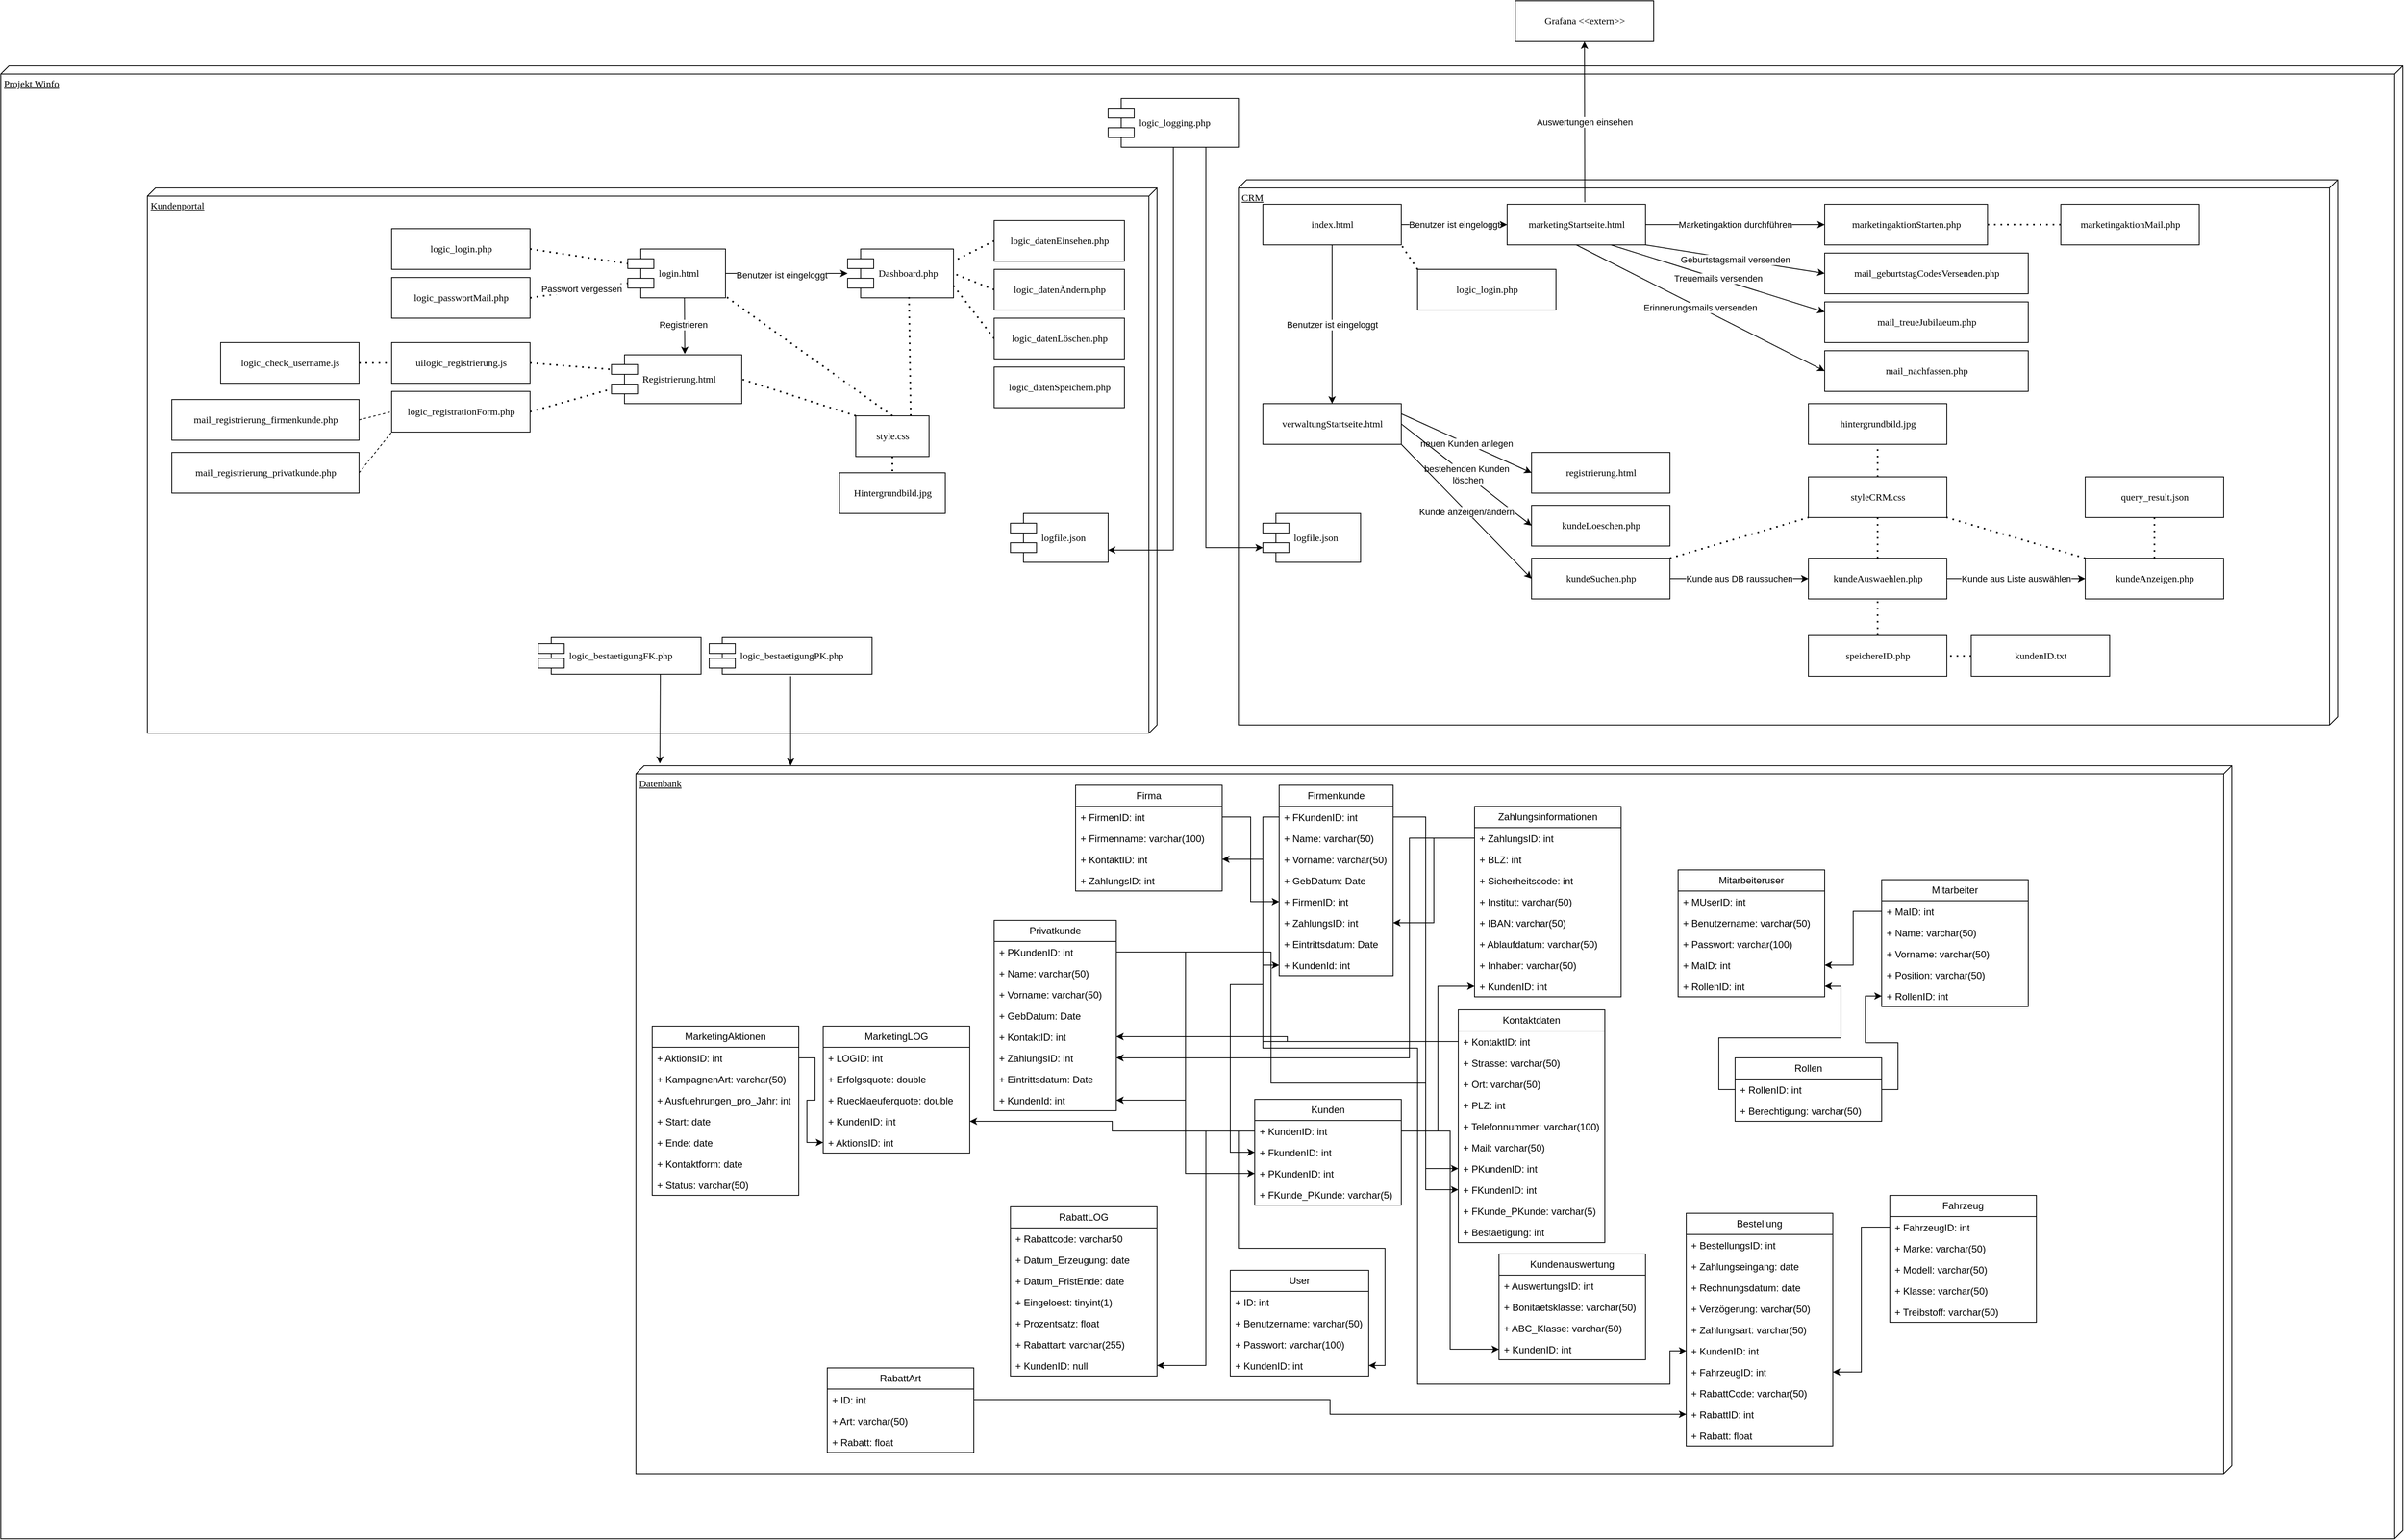 <mxfile version="20.5.3" type="embed"><diagram name="Page-1" id="5f0bae14-7c28-e335-631c-24af17079c00"><mxGraphModel dx="2816" dy="1581" grid="1" gridSize="10" guides="1" tooltips="1" connect="1" arrows="1" fold="1" page="1" pageScale="1" pageWidth="1100" pageHeight="850" background="none" math="0" shadow="0"><root><mxCell id="0"/><mxCell id="1" parent="0"/><mxCell id="39150e848f15840c-3" value="Projekt Winfo" style="verticalAlign=top;align=left;spacingTop=8;spacingLeft=2;spacingRight=12;shape=cube;size=10;direction=south;fontStyle=4;html=1;rounded=0;shadow=0;comic=0;labelBackgroundColor=none;strokeWidth=1;fontFamily=Verdana;fontSize=12" parent="1" vertex="1"><mxGeometry x="-620" y="-150" width="2950" height="1810" as="geometry"/></mxCell><mxCell id="39150e848f15840c-1" value="Kundenportal" style="verticalAlign=top;align=left;spacingTop=8;spacingLeft=2;spacingRight=12;shape=cube;size=10;direction=south;fontStyle=4;html=1;rounded=0;shadow=0;comic=0;labelBackgroundColor=none;strokeWidth=1;fontFamily=Verdana;fontSize=12" parent="1" vertex="1"><mxGeometry x="-440" width="1240" height="670" as="geometry"/></mxCell><mxCell id="39150e848f15840c-2" value="CRM" style="verticalAlign=top;align=left;spacingTop=8;spacingLeft=2;spacingRight=12;shape=cube;size=10;direction=south;fontStyle=4;html=1;rounded=0;shadow=0;comic=0;labelBackgroundColor=none;strokeWidth=1;fontFamily=Verdana;fontSize=12" parent="1" vertex="1"><mxGeometry x="900" y="-10" width="1350" height="670" as="geometry"/></mxCell><mxCell id="5SAm_muPhoIXsMc5tjmJ-1" value="login.html" style="shape=component;align=left;spacingLeft=36;rounded=0;shadow=0;comic=0;labelBackgroundColor=none;strokeWidth=1;fontFamily=Verdana;fontSize=12;html=1;" parent="1" vertex="1"><mxGeometry x="150" y="75" width="120" height="60" as="geometry"/></mxCell><mxCell id="5SAm_muPhoIXsMc5tjmJ-2" value="Registrierung.html" style="shape=component;align=left;spacingLeft=36;rounded=0;shadow=0;comic=0;labelBackgroundColor=none;strokeWidth=1;fontFamily=Verdana;fontSize=12;html=1;" parent="1" vertex="1"><mxGeometry x="130" y="205" width="160" height="60" as="geometry"/></mxCell><mxCell id="5SAm_muPhoIXsMc5tjmJ-3" value="Dashboard.php" style="shape=component;align=left;spacingLeft=36;rounded=0;shadow=0;comic=0;labelBackgroundColor=none;strokeWidth=1;fontFamily=Verdana;fontSize=12;html=1;" parent="1" vertex="1"><mxGeometry x="420" y="75" width="130" height="60" as="geometry"/></mxCell><mxCell id="5SAm_muPhoIXsMc5tjmJ-4" value="" style="endArrow=classic;html=1;rounded=0;exitX=0.58;exitY=0.997;exitDx=0;exitDy=0;exitPerimeter=0;" parent="1" source="5SAm_muPhoIXsMc5tjmJ-1" edge="1"><mxGeometry width="50" height="50" relative="1" as="geometry"><mxPoint x="520" y="180" as="sourcePoint"/><mxPoint x="220" y="204" as="targetPoint"/></mxGeometry></mxCell><mxCell id="5SAm_muPhoIXsMc5tjmJ-5" value="Registrieren" style="edgeLabel;html=1;align=center;verticalAlign=middle;resizable=0;points=[];" parent="5SAm_muPhoIXsMc5tjmJ-4" vertex="1" connectable="0"><mxGeometry x="-0.053" y="-2" relative="1" as="geometry"><mxPoint as="offset"/></mxGeometry></mxCell><mxCell id="5SAm_muPhoIXsMc5tjmJ-6" value="" style="endArrow=classic;html=1;rounded=0;exitX=1;exitY=0.5;exitDx=0;exitDy=0;" parent="1" source="5SAm_muPhoIXsMc5tjmJ-1" target="5SAm_muPhoIXsMc5tjmJ-3" edge="1"><mxGeometry width="50" height="50" relative="1" as="geometry"><mxPoint x="520" y="180" as="sourcePoint"/><mxPoint x="570" y="130" as="targetPoint"/></mxGeometry></mxCell><mxCell id="5SAm_muPhoIXsMc5tjmJ-7" value="Benutzer ist eingeloggt" style="edgeLabel;html=1;align=center;verticalAlign=middle;resizable=0;points=[];" parent="5SAm_muPhoIXsMc5tjmJ-6" vertex="1" connectable="0"><mxGeometry x="-0.083" y="-2" relative="1" as="geometry"><mxPoint as="offset"/></mxGeometry></mxCell><mxCell id="5SAm_muPhoIXsMc5tjmJ-8" value="logic_datenEinsehen.php" style="html=1;rounded=0;shadow=0;comic=0;labelBackgroundColor=none;strokeWidth=1;fontFamily=Verdana;fontSize=12;align=center;" parent="1" vertex="1"><mxGeometry x="600" y="40" width="160" height="50" as="geometry"/></mxCell><mxCell id="5SAm_muPhoIXsMc5tjmJ-9" value="logic_datenÄndern.php" style="html=1;rounded=0;shadow=0;comic=0;labelBackgroundColor=none;strokeWidth=1;fontFamily=Verdana;fontSize=12;align=center;" parent="1" vertex="1"><mxGeometry x="600" y="100" width="160" height="50" as="geometry"/></mxCell><mxCell id="5SAm_muPhoIXsMc5tjmJ-10" value="logic_datenLöschen.php" style="html=1;rounded=0;shadow=0;comic=0;labelBackgroundColor=none;strokeWidth=1;fontFamily=Verdana;fontSize=12;align=center;" parent="1" vertex="1"><mxGeometry x="600" y="160" width="160" height="50" as="geometry"/></mxCell><mxCell id="5SAm_muPhoIXsMc5tjmJ-11" value="logic_login.php" style="html=1;rounded=0;shadow=0;comic=0;labelBackgroundColor=none;strokeWidth=1;fontFamily=Verdana;fontSize=12;align=center;" parent="1" vertex="1"><mxGeometry x="-140" y="50" width="170" height="50" as="geometry"/></mxCell><mxCell id="5SAm_muPhoIXsMc5tjmJ-12" value="logic_passwortMail.php" style="html=1;rounded=0;shadow=0;comic=0;labelBackgroundColor=none;strokeWidth=1;fontFamily=Verdana;fontSize=12;align=center;" parent="1" vertex="1"><mxGeometry x="-140" y="110" width="170" height="50" as="geometry"/></mxCell><mxCell id="5SAm_muPhoIXsMc5tjmJ-13" value="logic_registrationForm.php" style="html=1;rounded=0;shadow=0;comic=0;labelBackgroundColor=none;strokeWidth=1;fontFamily=Verdana;fontSize=12;align=center;" parent="1" vertex="1"><mxGeometry x="-140" y="250" width="170" height="50" as="geometry"/></mxCell><mxCell id="5SAm_muPhoIXsMc5tjmJ-14" value="uilogic_registrierung.js" style="html=1;rounded=0;shadow=0;comic=0;labelBackgroundColor=none;strokeWidth=1;fontFamily=Verdana;fontSize=12;align=center;" parent="1" vertex="1"><mxGeometry x="-140" y="190" width="170" height="50" as="geometry"/></mxCell><mxCell id="5SAm_muPhoIXsMc5tjmJ-16" value="" style="endArrow=none;dashed=1;html=1;dashPattern=1 3;strokeWidth=2;rounded=0;exitX=1;exitY=0.5;exitDx=0;exitDy=0;entryX=0;entryY=0.3;entryDx=0;entryDy=0;" parent="1" source="5SAm_muPhoIXsMc5tjmJ-11" target="5SAm_muPhoIXsMc5tjmJ-1" edge="1"><mxGeometry width="50" height="50" relative="1" as="geometry"><mxPoint x="390" y="320" as="sourcePoint"/><mxPoint x="440" y="270" as="targetPoint"/></mxGeometry></mxCell><mxCell id="5SAm_muPhoIXsMc5tjmJ-17" value="" style="endArrow=none;dashed=1;html=1;dashPattern=1 3;strokeWidth=2;rounded=0;exitX=1;exitY=0.5;exitDx=0;exitDy=0;entryX=0;entryY=0.7;entryDx=0;entryDy=0;" parent="1" source="5SAm_muPhoIXsMc5tjmJ-12" target="5SAm_muPhoIXsMc5tjmJ-1" edge="1"><mxGeometry width="50" height="50" relative="1" as="geometry"><mxPoint x="390" y="320" as="sourcePoint"/><mxPoint x="440" y="270" as="targetPoint"/></mxGeometry></mxCell><mxCell id="5SAm_muPhoIXsMc5tjmJ-29" value="Passwort vergessen" style="edgeLabel;html=1;align=center;verticalAlign=middle;resizable=0;points=[];" parent="5SAm_muPhoIXsMc5tjmJ-17" vertex="1" connectable="0"><mxGeometry x="0.03" y="2" relative="1" as="geometry"><mxPoint x="1" as="offset"/></mxGeometry></mxCell><mxCell id="5SAm_muPhoIXsMc5tjmJ-18" value="" style="endArrow=none;dashed=1;html=1;dashPattern=1 3;strokeWidth=2;rounded=0;exitX=1;exitY=0.5;exitDx=0;exitDy=0;entryX=0;entryY=0.3;entryDx=0;entryDy=0;" parent="1" source="5SAm_muPhoIXsMc5tjmJ-14" target="5SAm_muPhoIXsMc5tjmJ-2" edge="1"><mxGeometry width="50" height="50" relative="1" as="geometry"><mxPoint x="390" y="320" as="sourcePoint"/><mxPoint x="440" y="270" as="targetPoint"/></mxGeometry></mxCell><mxCell id="5SAm_muPhoIXsMc5tjmJ-19" value="" style="endArrow=none;dashed=1;html=1;dashPattern=1 3;strokeWidth=2;rounded=0;exitX=1;exitY=0.5;exitDx=0;exitDy=0;entryX=0;entryY=0.7;entryDx=0;entryDy=0;" parent="1" source="5SAm_muPhoIXsMc5tjmJ-13" target="5SAm_muPhoIXsMc5tjmJ-2" edge="1"><mxGeometry width="50" height="50" relative="1" as="geometry"><mxPoint x="390" y="320" as="sourcePoint"/><mxPoint x="440" y="270" as="targetPoint"/></mxGeometry></mxCell><mxCell id="5SAm_muPhoIXsMc5tjmJ-20" value="" style="endArrow=none;dashed=1;html=1;dashPattern=1 3;strokeWidth=2;rounded=0;entryX=1;entryY=0.25;entryDx=0;entryDy=0;exitX=0;exitY=0.5;exitDx=0;exitDy=0;" parent="1" source="5SAm_muPhoIXsMc5tjmJ-8" target="5SAm_muPhoIXsMc5tjmJ-3" edge="1"><mxGeometry width="50" height="50" relative="1" as="geometry"><mxPoint x="390" y="320" as="sourcePoint"/><mxPoint x="440" y="270" as="targetPoint"/></mxGeometry></mxCell><mxCell id="5SAm_muPhoIXsMc5tjmJ-21" value="" style="endArrow=none;dashed=1;html=1;dashPattern=1 3;strokeWidth=2;rounded=0;entryX=1;entryY=0.5;entryDx=0;entryDy=0;exitX=0;exitY=0.5;exitDx=0;exitDy=0;" parent="1" source="5SAm_muPhoIXsMc5tjmJ-9" target="5SAm_muPhoIXsMc5tjmJ-3" edge="1"><mxGeometry width="50" height="50" relative="1" as="geometry"><mxPoint x="390" y="320" as="sourcePoint"/><mxPoint x="440" y="270" as="targetPoint"/></mxGeometry></mxCell><mxCell id="5SAm_muPhoIXsMc5tjmJ-22" value="" style="endArrow=none;dashed=1;html=1;dashPattern=1 3;strokeWidth=2;rounded=0;entryX=1;entryY=0.75;entryDx=0;entryDy=0;exitX=0;exitY=0.5;exitDx=0;exitDy=0;" parent="1" source="5SAm_muPhoIXsMc5tjmJ-10" target="5SAm_muPhoIXsMc5tjmJ-3" edge="1"><mxGeometry width="50" height="50" relative="1" as="geometry"><mxPoint x="390" y="320" as="sourcePoint"/><mxPoint x="440" y="270" as="targetPoint"/></mxGeometry></mxCell><mxCell id="5SAm_muPhoIXsMc5tjmJ-23" value="logic_logging.php" style="shape=component;align=left;spacingLeft=36;rounded=0;shadow=0;comic=0;labelBackgroundColor=none;strokeWidth=1;fontFamily=Verdana;fontSize=12;html=1;" parent="1" vertex="1"><mxGeometry x="740" y="-110" width="160" height="60" as="geometry"/></mxCell><mxCell id="5SAm_muPhoIXsMc5tjmJ-24" value="logfile.json" style="shape=component;align=left;spacingLeft=36;rounded=0;shadow=0;comic=0;labelBackgroundColor=none;strokeWidth=1;fontFamily=Verdana;fontSize=12;html=1;" parent="1" vertex="1"><mxGeometry x="620" y="400" width="120" height="60" as="geometry"/></mxCell><mxCell id="5SAm_muPhoIXsMc5tjmJ-27" value="" style="endArrow=classic;html=1;rounded=0;exitX=0.5;exitY=1;exitDx=0;exitDy=0;entryX=1;entryY=0.75;entryDx=0;entryDy=0;" parent="1" source="5SAm_muPhoIXsMc5tjmJ-23" target="5SAm_muPhoIXsMc5tjmJ-24" edge="1"><mxGeometry width="50" height="50" relative="1" as="geometry"><mxPoint x="410" y="390" as="sourcePoint"/><mxPoint x="460" y="340" as="targetPoint"/><Array as="points"><mxPoint x="820" y="445"/></Array></mxGeometry></mxCell><mxCell id="5SAm_muPhoIXsMc5tjmJ-28" value="" style="endArrow=classic;html=1;rounded=0;exitX=0.75;exitY=1;exitDx=0;exitDy=0;entryX=0;entryY=0.7;entryDx=0;entryDy=0;" parent="1" source="5SAm_muPhoIXsMc5tjmJ-23" target="3" edge="1"><mxGeometry width="50" height="50" relative="1" as="geometry"><mxPoint x="410" y="200" as="sourcePoint"/><mxPoint x="460" y="150" as="targetPoint"/><Array as="points"><mxPoint x="860" y="442"/></Array></mxGeometry></mxCell><mxCell id="5SAm_muPhoIXsMc5tjmJ-31" value="style.css" style="html=1;rounded=0;shadow=0;comic=0;labelBackgroundColor=none;strokeWidth=1;fontFamily=Verdana;fontSize=12;align=center;" parent="1" vertex="1"><mxGeometry x="430" y="280" width="90" height="50" as="geometry"/></mxCell><mxCell id="5SAm_muPhoIXsMc5tjmJ-32" value="logic_check_username.js" style="html=1;rounded=0;shadow=0;comic=0;labelBackgroundColor=none;strokeWidth=1;fontFamily=Verdana;fontSize=12;align=center;" parent="1" vertex="1"><mxGeometry x="-350" y="190" width="170" height="50" as="geometry"/></mxCell><mxCell id="5SAm_muPhoIXsMc5tjmJ-33" value="" style="endArrow=none;dashed=1;html=1;dashPattern=1 3;strokeWidth=2;rounded=0;exitX=1;exitY=0.5;exitDx=0;exitDy=0;entryX=0;entryY=0.5;entryDx=0;entryDy=0;" parent="1" source="5SAm_muPhoIXsMc5tjmJ-32" target="5SAm_muPhoIXsMc5tjmJ-14" edge="1"><mxGeometry width="50" height="50" relative="1" as="geometry"><mxPoint x="150" y="200" as="sourcePoint"/><mxPoint x="200" y="150" as="targetPoint"/></mxGeometry></mxCell><mxCell id="5SAm_muPhoIXsMc5tjmJ-34" value="Hintergrundbild.jpg" style="html=1;rounded=0;shadow=0;comic=0;labelBackgroundColor=none;strokeWidth=1;fontFamily=Verdana;fontSize=12;align=center;" parent="1" vertex="1"><mxGeometry x="410" y="350" width="130" height="50" as="geometry"/></mxCell><mxCell id="5SAm_muPhoIXsMc5tjmJ-35" value="" style="endArrow=none;dashed=1;html=1;dashPattern=1 3;strokeWidth=2;rounded=0;exitX=0.5;exitY=1;exitDx=0;exitDy=0;entryX=0.5;entryY=0;entryDx=0;entryDy=0;" parent="1" source="5SAm_muPhoIXsMc5tjmJ-31" target="5SAm_muPhoIXsMc5tjmJ-34" edge="1"><mxGeometry width="50" height="50" relative="1" as="geometry"><mxPoint x="150" y="200" as="sourcePoint"/><mxPoint x="200" y="150" as="targetPoint"/></mxGeometry></mxCell><mxCell id="5SAm_muPhoIXsMc5tjmJ-36" value="" style="endArrow=none;dashed=1;html=1;dashPattern=1 3;strokeWidth=2;rounded=0;entryX=1.012;entryY=0.985;entryDx=0;entryDy=0;entryPerimeter=0;exitX=0.5;exitY=0;exitDx=0;exitDy=0;" parent="1" source="5SAm_muPhoIXsMc5tjmJ-31" target="5SAm_muPhoIXsMc5tjmJ-1" edge="1"><mxGeometry width="50" height="50" relative="1" as="geometry"><mxPoint x="150" y="200" as="sourcePoint"/><mxPoint x="200" y="150" as="targetPoint"/></mxGeometry></mxCell><mxCell id="5SAm_muPhoIXsMc5tjmJ-37" value="" style="endArrow=none;dashed=1;html=1;dashPattern=1 3;strokeWidth=2;rounded=0;entryX=1;entryY=0.5;entryDx=0;entryDy=0;exitX=0;exitY=0;exitDx=0;exitDy=0;" parent="1" source="5SAm_muPhoIXsMc5tjmJ-31" target="5SAm_muPhoIXsMc5tjmJ-2" edge="1"><mxGeometry width="50" height="50" relative="1" as="geometry"><mxPoint x="150" y="200" as="sourcePoint"/><mxPoint x="200" y="150" as="targetPoint"/></mxGeometry></mxCell><mxCell id="5SAm_muPhoIXsMc5tjmJ-38" value="" style="endArrow=none;dashed=1;html=1;dashPattern=1 3;strokeWidth=2;rounded=0;exitX=0.75;exitY=0;exitDx=0;exitDy=0;entryX=0.58;entryY=0.985;entryDx=0;entryDy=0;entryPerimeter=0;" parent="1" source="5SAm_muPhoIXsMc5tjmJ-31" target="5SAm_muPhoIXsMc5tjmJ-3" edge="1"><mxGeometry width="50" height="50" relative="1" as="geometry"><mxPoint x="150" y="200" as="sourcePoint"/><mxPoint x="478" y="140" as="targetPoint"/></mxGeometry></mxCell><mxCell id="8wgebZHeNWihHzAkrnWp-1" value="kundeSuchen.php" style="html=1;rounded=0;shadow=0;comic=0;labelBackgroundColor=none;strokeWidth=1;fontFamily=Verdana;fontSize=12;align=center;" parent="1" vertex="1"><mxGeometry x="1260" y="455" width="170" height="50" as="geometry"/></mxCell><mxCell id="8wgebZHeNWihHzAkrnWp-2" value="kundeAuswaehlen&lt;span style=&quot;color: rgba(0, 0, 0, 0); font-family: monospace; font-size: 0px; text-align: start;&quot;&gt;%3CmxGraphModel%3E%3Croot%3E%3CmxCell%20id%3D%220%22%2F%3E%3CmxCell%20id%3D%221%22%20parent%3D%220%22%2F%3E%3CmxCell%20id%3D%222%22%20value%3D%22kundeSuchen.php%22%20style%3D%22html%3D1%3Brounded%3D0%3Bshadow%3D0%3Bcomic%3D0%3BlabelBackgroundColor%3Dnone%3BstrokeWidth%3D1%3BfontFamily%3DVerdana%3BfontSize%3D12%3Balign%3Dcenter%3B%22%20vertex%3D%221%22%20parent%3D%221%22%3E%3CmxGeometry%20x%3D%221030%22%20y%3D%22250%22%20width%3D%22170%22%20height%3D%2250%22%20as%3D%22geometry%22%2F%3E%3C%2FmxCell%3E%3C%2Froot%3E%3C%2FmxGraphModel%3E&lt;/span&gt;.php" style="html=1;rounded=0;shadow=0;comic=0;labelBackgroundColor=none;strokeWidth=1;fontFamily=Verdana;fontSize=12;align=center;" parent="1" vertex="1"><mxGeometry x="1600" y="455" width="170" height="50" as="geometry"/></mxCell><mxCell id="8wgebZHeNWihHzAkrnWp-3" value="kundeAnzeigen.php" style="html=1;rounded=0;shadow=0;comic=0;labelBackgroundColor=none;strokeWidth=1;fontFamily=Verdana;fontSize=12;align=center;" parent="1" vertex="1"><mxGeometry x="1940" y="455" width="170" height="50" as="geometry"/></mxCell><mxCell id="8wgebZHeNWihHzAkrnWp-4" value="verwaltungStartseite.html" style="html=1;rounded=0;shadow=0;comic=0;labelBackgroundColor=none;strokeWidth=1;fontFamily=Verdana;fontSize=12;align=center;" parent="1" vertex="1"><mxGeometry x="930" y="265" width="170" height="50" as="geometry"/></mxCell><mxCell id="8wgebZHeNWihHzAkrnWp-5" value="marketingaktionStarten.php" style="html=1;rounded=0;shadow=0;comic=0;labelBackgroundColor=none;strokeWidth=1;fontFamily=Verdana;fontSize=12;align=center;" parent="1" vertex="1"><mxGeometry x="1620" y="20" width="200" height="50" as="geometry"/></mxCell><mxCell id="8wgebZHeNWihHzAkrnWp-6" value="index.html" style="html=1;rounded=0;shadow=0;comic=0;labelBackgroundColor=none;strokeWidth=1;fontFamily=Verdana;fontSize=12;align=center;" parent="1" vertex="1"><mxGeometry x="930" y="20" width="170" height="50" as="geometry"/></mxCell><mxCell id="8wgebZHeNWihHzAkrnWp-7" value="Benutzer ist eingeloggt" style="endArrow=classic;html=1;rounded=0;exitX=0.5;exitY=1;exitDx=0;exitDy=0;entryX=0.5;entryY=0;entryDx=0;entryDy=0;" parent="1" source="8wgebZHeNWihHzAkrnWp-6" target="8wgebZHeNWihHzAkrnWp-4" edge="1"><mxGeometry width="50" height="50" relative="1" as="geometry"><mxPoint x="850" y="410" as="sourcePoint"/><mxPoint x="900" y="360" as="targetPoint"/></mxGeometry></mxCell><mxCell id="8wgebZHeNWihHzAkrnWp-8" value="registrierung.html" style="html=1;rounded=0;shadow=0;comic=0;labelBackgroundColor=none;strokeWidth=1;fontFamily=Verdana;fontSize=12;align=center;" parent="1" vertex="1"><mxGeometry x="1260" y="325" width="170" height="50" as="geometry"/></mxCell><mxCell id="8wgebZHeNWihHzAkrnWp-9" value="kundeLoeschen.php" style="html=1;rounded=0;shadow=0;comic=0;labelBackgroundColor=none;strokeWidth=1;fontFamily=Verdana;fontSize=12;align=center;" parent="1" vertex="1"><mxGeometry x="1260" y="390" width="170" height="50" as="geometry"/></mxCell><mxCell id="8wgebZHeNWihHzAkrnWp-10" value="styleCRM.css" style="html=1;rounded=0;shadow=0;comic=0;labelBackgroundColor=none;strokeWidth=1;fontFamily=Verdana;fontSize=12;align=center;" parent="1" vertex="1"><mxGeometry x="1600" y="355" width="170" height="50" as="geometry"/></mxCell><mxCell id="8wgebZHeNWihHzAkrnWp-11" value="hintergrundbild.jpg" style="html=1;rounded=0;shadow=0;comic=0;labelBackgroundColor=none;strokeWidth=1;fontFamily=Verdana;fontSize=12;align=center;" parent="1" vertex="1"><mxGeometry x="1600" y="265" width="170" height="50" as="geometry"/></mxCell><mxCell id="8wgebZHeNWihHzAkrnWp-12" value="" style="endArrow=none;dashed=1;html=1;dashPattern=1 3;strokeWidth=2;rounded=0;exitX=0.5;exitY=0;exitDx=0;exitDy=0;entryX=0.5;entryY=1;entryDx=0;entryDy=0;" parent="1" source="8wgebZHeNWihHzAkrnWp-10" target="8wgebZHeNWihHzAkrnWp-11" edge="1"><mxGeometry width="50" height="50" relative="1" as="geometry"><mxPoint x="1170" y="535" as="sourcePoint"/><mxPoint x="1220" y="485" as="targetPoint"/></mxGeometry></mxCell><mxCell id="8wgebZHeNWihHzAkrnWp-13" value="neuen Kunden anlegen&lt;span style=&quot;color: rgba(0, 0, 0, 0); font-family: monospace; font-size: 0px; text-align: start; background-color: rgb(251, 251, 251);&quot;&gt;%3CmxGraphModel%3E%3Croot%3E%3CmxCell%20id%3D%220%22%2F%3E%3CmxCell%20id%3D%221%22%20parent%3D%220%22%2F%3E%3CmxCell%20id%3D%222%22%20value%3D%22Benutzer%20ist%20eingeloggt%22%20style%3D%22endArrow%3Dclassic%3Bhtml%3D1%3Brounded%3D0%3BexitX%3D0.5%3BexitY%3D1%3BexitDx%3D0%3BexitDy%3D0%3BentryX%3D0.5%3BentryY%3D0%3BentryDx%3D0%3BentryDy%3D0%3B%22%20edge%3D%221%22%20parent%3D%221%22%3E%3CmxGeometry%20width%3D%2250%22%20height%3D%2250%22%20relative%3D%221%22%20as%3D%22geometry%22%3E%3CmxPoint%20x%3D%221035%22%20y%3D%22185%22%20as%3D%22sourcePoint%22%2F%3E%3CmxPoint%20x%3D%221035%22%20y%3D%22250%22%20as%3D%22targetPoint%22%2F%3E%3C%2FmxGeometry%3E%3C%2FmxCell%3E%3C%2Froot%3E%3C%2FmxGraphModel%3E&lt;/span&gt;" style="endArrow=classic;html=1;rounded=0;exitX=1;exitY=0.25;exitDx=0;exitDy=0;entryX=0;entryY=0.5;entryDx=0;entryDy=0;" parent="1" source="8wgebZHeNWihHzAkrnWp-4" target="8wgebZHeNWihHzAkrnWp-8" edge="1"><mxGeometry width="50" height="50" relative="1" as="geometry"><mxPoint x="1045" y="195" as="sourcePoint"/><mxPoint x="1045" y="260" as="targetPoint"/></mxGeometry></mxCell><mxCell id="8wgebZHeNWihHzAkrnWp-14" value="bestehenden Kunden&lt;div&gt;&amp;nbsp;löschen&lt;/div&gt;" style="endArrow=classic;html=1;rounded=0;exitX=1;exitY=0.5;exitDx=0;exitDy=0;entryX=0;entryY=0.5;entryDx=0;entryDy=0;" parent="1" source="8wgebZHeNWihHzAkrnWp-4" target="8wgebZHeNWihHzAkrnWp-9" edge="1"><mxGeometry width="50" height="50" relative="1" as="geometry"><mxPoint x="1130" y="273" as="sourcePoint"/><mxPoint x="1270" y="235" as="targetPoint"/></mxGeometry></mxCell><mxCell id="8wgebZHeNWihHzAkrnWp-15" value="Kunde anzeigen/ändern" style="endArrow=classic;html=1;rounded=0;exitX=1;exitY=1;exitDx=0;exitDy=0;entryX=0;entryY=0.5;entryDx=0;entryDy=0;" parent="1" source="8wgebZHeNWihHzAkrnWp-4" target="8wgebZHeNWihHzAkrnWp-1" edge="1"><mxGeometry width="50" height="50" relative="1" as="geometry"><mxPoint x="1140" y="283" as="sourcePoint"/><mxPoint x="1280" y="245" as="targetPoint"/></mxGeometry></mxCell><mxCell id="8wgebZHeNWihHzAkrnWp-16" value="Marketingaktion durchführen" style="endArrow=classic;html=1;rounded=0;exitX=1;exitY=0.5;exitDx=0;exitDy=0;entryX=0;entryY=0.5;entryDx=0;entryDy=0;" parent="1" source="L5k0Lw59_Y3MqVW9qAEI-2" target="8wgebZHeNWihHzAkrnWp-5" edge="1"><mxGeometry width="50" height="50" relative="1" as="geometry"><mxPoint x="1150" y="293" as="sourcePoint"/><mxPoint x="1290" y="255" as="targetPoint"/></mxGeometry></mxCell><mxCell id="8wgebZHeNWihHzAkrnWp-17" value="Kunde aus DB raussuchen" style="endArrow=classic;html=1;rounded=0;exitX=1;exitY=0.5;exitDx=0;exitDy=0;entryX=0;entryY=0.5;entryDx=0;entryDy=0;" parent="1" source="8wgebZHeNWihHzAkrnWp-1" target="8wgebZHeNWihHzAkrnWp-2" edge="1"><mxGeometry width="50" height="50" relative="1" as="geometry"><mxPoint x="1160" y="428" as="sourcePoint"/><mxPoint x="1300" y="390" as="targetPoint"/></mxGeometry></mxCell><mxCell id="8wgebZHeNWihHzAkrnWp-18" value="Kunde aus Liste auswählen" style="endArrow=classic;html=1;rounded=0;exitX=1;exitY=0.5;exitDx=0;exitDy=0;entryX=0;entryY=0.5;entryDx=0;entryDy=0;" parent="1" source="8wgebZHeNWihHzAkrnWp-2" target="8wgebZHeNWihHzAkrnWp-3" edge="1"><mxGeometry width="50" height="50" relative="1" as="geometry"><mxPoint x="1170" y="438" as="sourcePoint"/><mxPoint x="1310" y="400" as="targetPoint"/></mxGeometry></mxCell><mxCell id="8wgebZHeNWihHzAkrnWp-19" value="" style="endArrow=none;dashed=1;html=1;dashPattern=1 3;strokeWidth=2;rounded=0;exitX=0.5;exitY=1;exitDx=0;exitDy=0;entryX=0.5;entryY=0;entryDx=0;entryDy=0;" parent="1" source="8wgebZHeNWihHzAkrnWp-10" target="8wgebZHeNWihHzAkrnWp-2" edge="1"><mxGeometry width="50" height="50" relative="1" as="geometry"><mxPoint x="1695" y="365" as="sourcePoint"/><mxPoint x="1695" y="325" as="targetPoint"/></mxGeometry></mxCell><mxCell id="8wgebZHeNWihHzAkrnWp-20" value="" style="endArrow=none;dashed=1;html=1;dashPattern=1 3;strokeWidth=2;rounded=0;exitX=1;exitY=0;exitDx=0;exitDy=0;entryX=0;entryY=1;entryDx=0;entryDy=0;" parent="1" source="8wgebZHeNWihHzAkrnWp-1" target="8wgebZHeNWihHzAkrnWp-10" edge="1"><mxGeometry width="50" height="50" relative="1" as="geometry"><mxPoint x="1705" y="375" as="sourcePoint"/><mxPoint x="1705" y="335" as="targetPoint"/></mxGeometry></mxCell><mxCell id="8wgebZHeNWihHzAkrnWp-21" value="" style="endArrow=none;dashed=1;html=1;dashPattern=1 3;strokeWidth=2;rounded=0;exitX=0;exitY=0;exitDx=0;exitDy=0;entryX=1;entryY=1;entryDx=0;entryDy=0;" parent="1" source="8wgebZHeNWihHzAkrnWp-3" target="8wgebZHeNWihHzAkrnWp-10" edge="1"><mxGeometry width="50" height="50" relative="1" as="geometry"><mxPoint x="1715" y="385" as="sourcePoint"/><mxPoint x="1715" y="345" as="targetPoint"/></mxGeometry></mxCell><mxCell id="8wgebZHeNWihHzAkrnWp-23" value="speichereID.php" style="html=1;rounded=0;shadow=0;comic=0;labelBackgroundColor=none;strokeWidth=1;fontFamily=Verdana;fontSize=12;align=center;" parent="1" vertex="1"><mxGeometry x="1600" y="550" width="170" height="50" as="geometry"/></mxCell><mxCell id="8wgebZHeNWihHzAkrnWp-26" value="" style="endArrow=none;dashed=1;html=1;dashPattern=1 3;strokeWidth=2;rounded=0;exitX=0.5;exitY=0;exitDx=0;exitDy=0;entryX=0.5;entryY=1;entryDx=0;entryDy=0;" parent="1" source="8wgebZHeNWihHzAkrnWp-23" target="8wgebZHeNWihHzAkrnWp-2" edge="1"><mxGeometry width="50" height="50" relative="1" as="geometry"><mxPoint x="1695" y="415" as="sourcePoint"/><mxPoint x="1695" y="465" as="targetPoint"/></mxGeometry></mxCell><mxCell id="8wgebZHeNWihHzAkrnWp-27" value="kundenID.txt" style="html=1;rounded=0;shadow=0;comic=0;labelBackgroundColor=none;strokeWidth=1;fontFamily=Verdana;fontSize=12;align=center;" parent="1" vertex="1"><mxGeometry x="1800" y="550" width="170" height="50" as="geometry"/></mxCell><mxCell id="8wgebZHeNWihHzAkrnWp-29" value="" style="endArrow=none;dashed=1;html=1;dashPattern=1 3;strokeWidth=2;rounded=0;exitX=0;exitY=0.5;exitDx=0;exitDy=0;entryX=1;entryY=0.5;entryDx=0;entryDy=0;" parent="1" source="8wgebZHeNWihHzAkrnWp-27" target="8wgebZHeNWihHzAkrnWp-23" edge="1"><mxGeometry width="50" height="50" relative="1" as="geometry"><mxPoint x="1695" y="560" as="sourcePoint"/><mxPoint x="1695" y="515" as="targetPoint"/></mxGeometry></mxCell><mxCell id="8wgebZHeNWihHzAkrnWp-30" value="query_result.json" style="html=1;rounded=0;shadow=0;comic=0;labelBackgroundColor=none;strokeWidth=1;fontFamily=Verdana;fontSize=12;align=center;" parent="1" vertex="1"><mxGeometry x="1940" y="355" width="170" height="50" as="geometry"/></mxCell><mxCell id="8wgebZHeNWihHzAkrnWp-31" value="" style="endArrow=none;dashed=1;html=1;dashPattern=1 3;strokeWidth=2;rounded=0;exitX=0.5;exitY=0;exitDx=0;exitDy=0;entryX=0.5;entryY=1;entryDx=0;entryDy=0;" parent="1" source="8wgebZHeNWihHzAkrnWp-3" target="8wgebZHeNWihHzAkrnWp-30" edge="1"><mxGeometry width="50" height="50" relative="1" as="geometry"><mxPoint x="1950" y="465" as="sourcePoint"/><mxPoint x="1780" y="415" as="targetPoint"/></mxGeometry></mxCell><mxCell id="2" value="Datenbank" style="verticalAlign=top;align=left;spacingTop=8;spacingLeft=2;spacingRight=12;shape=cube;size=10;direction=south;fontStyle=4;html=1;rounded=0;shadow=0;comic=0;labelBackgroundColor=none;strokeWidth=1;fontFamily=Verdana;fontSize=12" parent="1" vertex="1"><mxGeometry x="160" y="710" width="1960" height="870" as="geometry"/></mxCell><mxCell id="L5k0Lw59_Y3MqVW9qAEI-2" value="marketingStartseite.html" style="html=1;rounded=0;shadow=0;comic=0;labelBackgroundColor=none;strokeWidth=1;fontFamily=Verdana;fontSize=12;align=center;" parent="1" vertex="1"><mxGeometry x="1230" y="20" width="170" height="50" as="geometry"/></mxCell><mxCell id="L5k0Lw59_Y3MqVW9qAEI-3" value="Benutzer ist eingeloggt" style="endArrow=classic;html=1;rounded=0;exitX=1;exitY=0.5;exitDx=0;exitDy=0;entryX=0;entryY=0.5;entryDx=0;entryDy=0;" parent="1" source="8wgebZHeNWihHzAkrnWp-6" target="L5k0Lw59_Y3MqVW9qAEI-2" edge="1"><mxGeometry width="50" height="50" relative="1" as="geometry"><mxPoint x="1025" y="110" as="sourcePoint"/><mxPoint x="1040" y="220" as="targetPoint"/></mxGeometry></mxCell><mxCell id="L5k0Lw59_Y3MqVW9qAEI-4" value="marketingaktionMail.php" style="html=1;rounded=0;shadow=0;comic=0;labelBackgroundColor=none;strokeWidth=1;fontFamily=Verdana;fontSize=12;align=center;" parent="1" vertex="1"><mxGeometry x="1910" y="20" width="170" height="50" as="geometry"/></mxCell><mxCell id="L5k0Lw59_Y3MqVW9qAEI-5" value="" style="endArrow=none;dashed=1;html=1;dashPattern=1 3;strokeWidth=2;rounded=0;exitX=1;exitY=0.5;exitDx=0;exitDy=0;entryX=0;entryY=0.5;entryDx=0;entryDy=0;" parent="1" source="8wgebZHeNWihHzAkrnWp-5" target="L5k0Lw59_Y3MqVW9qAEI-4" edge="1"><mxGeometry width="50" height="50" relative="1" as="geometry"><mxPoint x="1950" y="340" as="sourcePoint"/><mxPoint x="1780" y="290" as="targetPoint"/></mxGeometry></mxCell><mxCell id="L5k0Lw59_Y3MqVW9qAEI-6" value="logic_login.php" style="html=1;rounded=0;shadow=0;comic=0;labelBackgroundColor=none;strokeWidth=1;fontFamily=Verdana;fontSize=12;align=center;" parent="1" vertex="1"><mxGeometry x="1120" y="100" width="170" height="50" as="geometry"/></mxCell><mxCell id="L5k0Lw59_Y3MqVW9qAEI-7" value="" style="endArrow=none;dashed=1;html=1;dashPattern=1 3;strokeWidth=2;rounded=0;exitX=0;exitY=0;exitDx=0;exitDy=0;entryX=1;entryY=1;entryDx=0;entryDy=0;" parent="1" source="L5k0Lw59_Y3MqVW9qAEI-6" target="8wgebZHeNWihHzAkrnWp-6" edge="1"><mxGeometry width="50" height="50" relative="1" as="geometry"><mxPoint x="1830" y="55" as="sourcePoint"/><mxPoint x="1920" y="55" as="targetPoint"/></mxGeometry></mxCell><mxCell id="L5k0Lw59_Y3MqVW9qAEI-8" value="mail_geburtstagCodesVersenden.php" style="html=1;rounded=0;shadow=0;comic=0;labelBackgroundColor=none;strokeWidth=1;fontFamily=Verdana;fontSize=12;align=center;" parent="1" vertex="1"><mxGeometry x="1620" y="80" width="250" height="50" as="geometry"/></mxCell><mxCell id="L5k0Lw59_Y3MqVW9qAEI-9" value="Geburtstagsmail versenden" style="endArrow=classic;html=1;rounded=0;exitX=1;exitY=1;exitDx=0;exitDy=0;entryX=0;entryY=0.5;entryDx=0;entryDy=0;" parent="1" source="L5k0Lw59_Y3MqVW9qAEI-2" target="L5k0Lw59_Y3MqVW9qAEI-8" edge="1"><mxGeometry width="50" height="50" relative="1" as="geometry"><mxPoint x="1410" y="55" as="sourcePoint"/><mxPoint x="1630" y="55" as="targetPoint"/></mxGeometry></mxCell><mxCell id="L5k0Lw59_Y3MqVW9qAEI-10" value="mail_treueJubilaeum.php" style="html=1;rounded=0;shadow=0;comic=0;labelBackgroundColor=none;strokeWidth=1;fontFamily=Verdana;fontSize=12;align=center;" parent="1" vertex="1"><mxGeometry x="1620" y="140" width="250" height="50" as="geometry"/></mxCell><mxCell id="L5k0Lw59_Y3MqVW9qAEI-11" value="Treuemails versenden" style="endArrow=classic;html=1;rounded=0;exitX=0.75;exitY=1;exitDx=0;exitDy=0;entryX=0;entryY=0.25;entryDx=0;entryDy=0;" parent="1" source="L5k0Lw59_Y3MqVW9qAEI-2" target="L5k0Lw59_Y3MqVW9qAEI-10" edge="1"><mxGeometry width="50" height="50" relative="1" as="geometry"><mxPoint x="1410" y="80" as="sourcePoint"/><mxPoint x="1630" y="115" as="targetPoint"/></mxGeometry></mxCell><mxCell id="L5k0Lw59_Y3MqVW9qAEI-12" value="mail_nachfassen.php" style="html=1;rounded=0;shadow=0;comic=0;labelBackgroundColor=none;strokeWidth=1;fontFamily=Verdana;fontSize=12;align=center;" parent="1" vertex="1"><mxGeometry x="1620" y="200" width="250" height="50" as="geometry"/></mxCell><mxCell id="L5k0Lw59_Y3MqVW9qAEI-13" value="Erinnerungsmails versenden" style="endArrow=classic;html=1;rounded=0;exitX=0.5;exitY=1;exitDx=0;exitDy=0;entryX=0;entryY=0.5;entryDx=0;entryDy=0;" parent="1" source="L5k0Lw59_Y3MqVW9qAEI-2" target="L5k0Lw59_Y3MqVW9qAEI-12" edge="1"><mxGeometry width="50" height="50" relative="1" as="geometry"><mxPoint x="1368" y="80" as="sourcePoint"/><mxPoint x="1630" y="163" as="targetPoint"/></mxGeometry></mxCell><mxCell id="L5k0Lw59_Y3MqVW9qAEI-14" value="Grafana &amp;lt;&amp;lt;extern&amp;gt;&amp;gt;" style="html=1;rounded=0;shadow=0;comic=0;labelBackgroundColor=none;strokeWidth=1;fontFamily=Verdana;fontSize=12;align=center;" parent="1" vertex="1"><mxGeometry x="1240" y="-230" width="170" height="50" as="geometry"/></mxCell><mxCell id="L5k0Lw59_Y3MqVW9qAEI-15" value="Auswertungen einsehen" style="endArrow=classic;html=1;rounded=0;exitX=0.561;exitY=-0.051;exitDx=0;exitDy=0;entryX=0.5;entryY=1;entryDx=0;entryDy=0;exitPerimeter=0;" parent="1" source="L5k0Lw59_Y3MqVW9qAEI-2" target="L5k0Lw59_Y3MqVW9qAEI-14" edge="1"><mxGeometry width="50" height="50" relative="1" as="geometry"><mxPoint x="1410" y="55" as="sourcePoint"/><mxPoint x="1630" y="55" as="targetPoint"/></mxGeometry></mxCell><mxCell id="IQukEkDdVTvFc2qbkprN-3" value="Kunden" style="swimlane;fontStyle=0;childLayout=stackLayout;horizontal=1;startSize=26;fillColor=none;horizontalStack=0;resizeParent=1;resizeParentMax=0;resizeLast=0;collapsible=1;marginBottom=0;whiteSpace=wrap;html=1;" parent="1" vertex="1"><mxGeometry x="920" y="1120" width="180" height="130" as="geometry"/></mxCell><mxCell id="IQukEkDdVTvFc2qbkprN-4" value="+ KundenID: int" style="text;strokeColor=none;fillColor=none;align=left;verticalAlign=top;spacingLeft=4;spacingRight=4;overflow=hidden;rotatable=0;points=[[0,0.5],[1,0.5]];portConstraint=eastwest;whiteSpace=wrap;html=1;" parent="IQukEkDdVTvFc2qbkprN-3" vertex="1"><mxGeometry y="26" width="180" height="26" as="geometry"/></mxCell><mxCell id="IQukEkDdVTvFc2qbkprN-5" value="+ FkundenID: int" style="text;strokeColor=none;fillColor=none;align=left;verticalAlign=top;spacingLeft=4;spacingRight=4;overflow=hidden;rotatable=0;points=[[0,0.5],[1,0.5]];portConstraint=eastwest;whiteSpace=wrap;html=1;" parent="IQukEkDdVTvFc2qbkprN-3" vertex="1"><mxGeometry y="52" width="180" height="26" as="geometry"/></mxCell><mxCell id="IQukEkDdVTvFc2qbkprN-6" value="+ PKundenID: int" style="text;strokeColor=none;fillColor=none;align=left;verticalAlign=top;spacingLeft=4;spacingRight=4;overflow=hidden;rotatable=0;points=[[0,0.5],[1,0.5]];portConstraint=eastwest;whiteSpace=wrap;html=1;" parent="IQukEkDdVTvFc2qbkprN-3" vertex="1"><mxGeometry y="78" width="180" height="26" as="geometry"/></mxCell><mxCell id="IQukEkDdVTvFc2qbkprN-7" value="+ FKunde_PKunde: varchar(5)" style="text;strokeColor=none;fillColor=none;align=left;verticalAlign=top;spacingLeft=4;spacingRight=4;overflow=hidden;rotatable=0;points=[[0,0.5],[1,0.5]];portConstraint=eastwest;whiteSpace=wrap;html=1;" parent="IQukEkDdVTvFc2qbkprN-3" vertex="1"><mxGeometry y="104" width="180" height="26" as="geometry"/></mxCell><mxCell id="IQukEkDdVTvFc2qbkprN-8" value="User" style="swimlane;fontStyle=0;childLayout=stackLayout;horizontal=1;startSize=26;fillColor=none;horizontalStack=0;resizeParent=1;resizeParentMax=0;resizeLast=0;collapsible=1;marginBottom=0;whiteSpace=wrap;html=1;" parent="1" vertex="1"><mxGeometry x="890" y="1330" width="170" height="130" as="geometry"/></mxCell><mxCell id="IQukEkDdVTvFc2qbkprN-9" value="+ ID: int" style="text;strokeColor=none;fillColor=none;align=left;verticalAlign=top;spacingLeft=4;spacingRight=4;overflow=hidden;rotatable=0;points=[[0,0.5],[1,0.5]];portConstraint=eastwest;whiteSpace=wrap;html=1;" parent="IQukEkDdVTvFc2qbkprN-8" vertex="1"><mxGeometry y="26" width="170" height="26" as="geometry"/></mxCell><mxCell id="IQukEkDdVTvFc2qbkprN-10" value="+ Benutzername: varchar(50)" style="text;strokeColor=none;fillColor=none;align=left;verticalAlign=top;spacingLeft=4;spacingRight=4;overflow=hidden;rotatable=0;points=[[0,0.5],[1,0.5]];portConstraint=eastwest;whiteSpace=wrap;html=1;" parent="IQukEkDdVTvFc2qbkprN-8" vertex="1"><mxGeometry y="52" width="170" height="26" as="geometry"/></mxCell><mxCell id="IQukEkDdVTvFc2qbkprN-11" value="+ Passwort: varchar(100)" style="text;strokeColor=none;fillColor=none;align=left;verticalAlign=top;spacingLeft=4;spacingRight=4;overflow=hidden;rotatable=0;points=[[0,0.5],[1,0.5]];portConstraint=eastwest;whiteSpace=wrap;html=1;" parent="IQukEkDdVTvFc2qbkprN-8" vertex="1"><mxGeometry y="78" width="170" height="26" as="geometry"/></mxCell><mxCell id="IQukEkDdVTvFc2qbkprN-12" value="+ KundenID: int" style="text;strokeColor=none;fillColor=none;align=left;verticalAlign=top;spacingLeft=4;spacingRight=4;overflow=hidden;rotatable=0;points=[[0,0.5],[1,0.5]];portConstraint=eastwest;whiteSpace=wrap;html=1;" parent="IQukEkDdVTvFc2qbkprN-8" vertex="1"><mxGeometry y="104" width="170" height="26" as="geometry"/></mxCell><mxCell id="IQukEkDdVTvFc2qbkprN-13" value="Privatkunde" style="swimlane;fontStyle=0;childLayout=stackLayout;horizontal=1;startSize=26;fillColor=none;horizontalStack=0;resizeParent=1;resizeParentMax=0;resizeLast=0;collapsible=1;marginBottom=0;whiteSpace=wrap;html=1;" parent="1" vertex="1"><mxGeometry x="600" y="900" width="150" height="234" as="geometry"/></mxCell><mxCell id="IQukEkDdVTvFc2qbkprN-14" value="+ PKundenID: int" style="text;strokeColor=none;fillColor=none;align=left;verticalAlign=top;spacingLeft=4;spacingRight=4;overflow=hidden;rotatable=0;points=[[0,0.5],[1,0.5]];portConstraint=eastwest;whiteSpace=wrap;html=1;" parent="IQukEkDdVTvFc2qbkprN-13" vertex="1"><mxGeometry y="26" width="150" height="26" as="geometry"/></mxCell><mxCell id="IQukEkDdVTvFc2qbkprN-15" value="+ Name: varchar(50)" style="text;strokeColor=none;fillColor=none;align=left;verticalAlign=top;spacingLeft=4;spacingRight=4;overflow=hidden;rotatable=0;points=[[0,0.5],[1,0.5]];portConstraint=eastwest;whiteSpace=wrap;html=1;" parent="IQukEkDdVTvFc2qbkprN-13" vertex="1"><mxGeometry y="52" width="150" height="26" as="geometry"/></mxCell><mxCell id="IQukEkDdVTvFc2qbkprN-16" value="+ Vorname: varchar(50)" style="text;strokeColor=none;fillColor=none;align=left;verticalAlign=top;spacingLeft=4;spacingRight=4;overflow=hidden;rotatable=0;points=[[0,0.5],[1,0.5]];portConstraint=eastwest;whiteSpace=wrap;html=1;" parent="IQukEkDdVTvFc2qbkprN-13" vertex="1"><mxGeometry y="78" width="150" height="26" as="geometry"/></mxCell><mxCell id="IQukEkDdVTvFc2qbkprN-17" value="+ GebDatum: Date" style="text;strokeColor=none;fillColor=none;align=left;verticalAlign=top;spacingLeft=4;spacingRight=4;overflow=hidden;rotatable=0;points=[[0,0.5],[1,0.5]];portConstraint=eastwest;whiteSpace=wrap;html=1;" parent="IQukEkDdVTvFc2qbkprN-13" vertex="1"><mxGeometry y="104" width="150" height="26" as="geometry"/></mxCell><mxCell id="IQukEkDdVTvFc2qbkprN-18" value="+ KontaktID: int" style="text;strokeColor=none;fillColor=none;align=left;verticalAlign=top;spacingLeft=4;spacingRight=4;overflow=hidden;rotatable=0;points=[[0,0.5],[1,0.5]];portConstraint=eastwest;whiteSpace=wrap;html=1;" parent="IQukEkDdVTvFc2qbkprN-13" vertex="1"><mxGeometry y="130" width="150" height="26" as="geometry"/></mxCell><mxCell id="IQukEkDdVTvFc2qbkprN-19" value="+ ZahlungsID: int" style="text;strokeColor=none;fillColor=none;align=left;verticalAlign=top;spacingLeft=4;spacingRight=4;overflow=hidden;rotatable=0;points=[[0,0.5],[1,0.5]];portConstraint=eastwest;whiteSpace=wrap;html=1;" parent="IQukEkDdVTvFc2qbkprN-13" vertex="1"><mxGeometry y="156" width="150" height="26" as="geometry"/></mxCell><mxCell id="IQukEkDdVTvFc2qbkprN-20" value="+ Eintrittsdatum: Date" style="text;strokeColor=none;fillColor=none;align=left;verticalAlign=top;spacingLeft=4;spacingRight=4;overflow=hidden;rotatable=0;points=[[0,0.5],[1,0.5]];portConstraint=eastwest;whiteSpace=wrap;html=1;" parent="IQukEkDdVTvFc2qbkprN-13" vertex="1"><mxGeometry y="182" width="150" height="26" as="geometry"/></mxCell><mxCell id="IQukEkDdVTvFc2qbkprN-21" value="+ KundenId: int" style="text;strokeColor=none;fillColor=none;align=left;verticalAlign=top;spacingLeft=4;spacingRight=4;overflow=hidden;rotatable=0;points=[[0,0.5],[1,0.5]];portConstraint=eastwest;whiteSpace=wrap;html=1;" parent="IQukEkDdVTvFc2qbkprN-13" vertex="1"><mxGeometry y="208" width="150" height="26" as="geometry"/></mxCell><mxCell id="IQukEkDdVTvFc2qbkprN-31" value="Firmenkunde" style="swimlane;fontStyle=0;childLayout=stackLayout;horizontal=1;startSize=26;fillColor=none;horizontalStack=0;resizeParent=1;resizeParentMax=0;resizeLast=0;collapsible=1;marginBottom=0;whiteSpace=wrap;html=1;" parent="1" vertex="1"><mxGeometry x="950" y="734" width="140" height="234" as="geometry"/></mxCell><mxCell id="IQukEkDdVTvFc2qbkprN-32" value="+ FKundenID: int" style="text;strokeColor=none;fillColor=none;align=left;verticalAlign=top;spacingLeft=4;spacingRight=4;overflow=hidden;rotatable=0;points=[[0,0.5],[1,0.5]];portConstraint=eastwest;whiteSpace=wrap;html=1;" parent="IQukEkDdVTvFc2qbkprN-31" vertex="1"><mxGeometry y="26" width="140" height="26" as="geometry"/></mxCell><mxCell id="IQukEkDdVTvFc2qbkprN-33" value="+ Name: varchar(50)" style="text;strokeColor=none;fillColor=none;align=left;verticalAlign=top;spacingLeft=4;spacingRight=4;overflow=hidden;rotatable=0;points=[[0,0.5],[1,0.5]];portConstraint=eastwest;whiteSpace=wrap;html=1;" parent="IQukEkDdVTvFc2qbkprN-31" vertex="1"><mxGeometry y="52" width="140" height="26" as="geometry"/></mxCell><mxCell id="IQukEkDdVTvFc2qbkprN-34" value="+ Vorname: varchar(50)" style="text;strokeColor=none;fillColor=none;align=left;verticalAlign=top;spacingLeft=4;spacingRight=4;overflow=hidden;rotatable=0;points=[[0,0.5],[1,0.5]];portConstraint=eastwest;whiteSpace=wrap;html=1;" parent="IQukEkDdVTvFc2qbkprN-31" vertex="1"><mxGeometry y="78" width="140" height="26" as="geometry"/></mxCell><mxCell id="IQukEkDdVTvFc2qbkprN-35" value="+ GebDatum: Date" style="text;strokeColor=none;fillColor=none;align=left;verticalAlign=top;spacingLeft=4;spacingRight=4;overflow=hidden;rotatable=0;points=[[0,0.5],[1,0.5]];portConstraint=eastwest;whiteSpace=wrap;html=1;" parent="IQukEkDdVTvFc2qbkprN-31" vertex="1"><mxGeometry y="104" width="140" height="26" as="geometry"/></mxCell><mxCell id="IQukEkDdVTvFc2qbkprN-36" value="+ FirmenID: int" style="text;strokeColor=none;fillColor=none;align=left;verticalAlign=top;spacingLeft=4;spacingRight=4;overflow=hidden;rotatable=0;points=[[0,0.5],[1,0.5]];portConstraint=eastwest;whiteSpace=wrap;html=1;" parent="IQukEkDdVTvFc2qbkprN-31" vertex="1"><mxGeometry y="130" width="140" height="26" as="geometry"/></mxCell><mxCell id="IQukEkDdVTvFc2qbkprN-37" value="+ ZahlungsID: int" style="text;strokeColor=none;fillColor=none;align=left;verticalAlign=top;spacingLeft=4;spacingRight=4;overflow=hidden;rotatable=0;points=[[0,0.5],[1,0.5]];portConstraint=eastwest;whiteSpace=wrap;html=1;" parent="IQukEkDdVTvFc2qbkprN-31" vertex="1"><mxGeometry y="156" width="140" height="26" as="geometry"/></mxCell><mxCell id="IQukEkDdVTvFc2qbkprN-38" value="+ Eintrittsdatum: Date" style="text;strokeColor=none;fillColor=none;align=left;verticalAlign=top;spacingLeft=4;spacingRight=4;overflow=hidden;rotatable=0;points=[[0,0.5],[1,0.5]];portConstraint=eastwest;whiteSpace=wrap;html=1;" parent="IQukEkDdVTvFc2qbkprN-31" vertex="1"><mxGeometry y="182" width="140" height="26" as="geometry"/></mxCell><mxCell id="IQukEkDdVTvFc2qbkprN-39" value="+ KundenId: int" style="text;strokeColor=none;fillColor=none;align=left;verticalAlign=top;spacingLeft=4;spacingRight=4;overflow=hidden;rotatable=0;points=[[0,0.5],[1,0.5]];portConstraint=eastwest;whiteSpace=wrap;html=1;" parent="IQukEkDdVTvFc2qbkprN-31" vertex="1"><mxGeometry y="208" width="140" height="26" as="geometry"/></mxCell><mxCell id="BNzVByWqvKOfQCvUqqA3-2" value="Firma" style="swimlane;fontStyle=0;childLayout=stackLayout;horizontal=1;startSize=26;fillColor=none;horizontalStack=0;resizeParent=1;resizeParentMax=0;resizeLast=0;collapsible=1;marginBottom=0;whiteSpace=wrap;html=1;" parent="1" vertex="1"><mxGeometry x="700" y="734" width="180" height="130" as="geometry"/></mxCell><mxCell id="BNzVByWqvKOfQCvUqqA3-3" value="+ FirmenID: int" style="text;strokeColor=none;fillColor=none;align=left;verticalAlign=top;spacingLeft=4;spacingRight=4;overflow=hidden;rotatable=0;points=[[0,0.5],[1,0.5]];portConstraint=eastwest;whiteSpace=wrap;html=1;" parent="BNzVByWqvKOfQCvUqqA3-2" vertex="1"><mxGeometry y="26" width="180" height="26" as="geometry"/></mxCell><mxCell id="BNzVByWqvKOfQCvUqqA3-4" value="+ Firmenname: varchar(100)" style="text;strokeColor=none;fillColor=none;align=left;verticalAlign=top;spacingLeft=4;spacingRight=4;overflow=hidden;rotatable=0;points=[[0,0.5],[1,0.5]];portConstraint=eastwest;whiteSpace=wrap;html=1;" parent="BNzVByWqvKOfQCvUqqA3-2" vertex="1"><mxGeometry y="52" width="180" height="26" as="geometry"/></mxCell><mxCell id="BNzVByWqvKOfQCvUqqA3-5" value="+ KontaktID: int" style="text;strokeColor=none;fillColor=none;align=left;verticalAlign=top;spacingLeft=4;spacingRight=4;overflow=hidden;rotatable=0;points=[[0,0.5],[1,0.5]];portConstraint=eastwest;whiteSpace=wrap;html=1;" parent="BNzVByWqvKOfQCvUqqA3-2" vertex="1"><mxGeometry y="78" width="180" height="26" as="geometry"/></mxCell><mxCell id="BNzVByWqvKOfQCvUqqA3-6" value="+ ZahlungsID: int" style="text;strokeColor=none;fillColor=none;align=left;verticalAlign=top;spacingLeft=4;spacingRight=4;overflow=hidden;rotatable=0;points=[[0,0.5],[1,0.5]];portConstraint=eastwest;whiteSpace=wrap;html=1;" parent="BNzVByWqvKOfQCvUqqA3-2" vertex="1"><mxGeometry y="104" width="180" height="26" as="geometry"/></mxCell><mxCell id="BNzVByWqvKOfQCvUqqA3-7" value="Kontaktdaten" style="swimlane;fontStyle=0;childLayout=stackLayout;horizontal=1;startSize=26;fillColor=none;horizontalStack=0;resizeParent=1;resizeParentMax=0;resizeLast=0;collapsible=1;marginBottom=0;whiteSpace=wrap;html=1;" parent="1" vertex="1"><mxGeometry x="1170" y="1010" width="180" height="286" as="geometry"/></mxCell><mxCell id="BNzVByWqvKOfQCvUqqA3-8" value="+ KontaktID: int" style="text;strokeColor=none;fillColor=none;align=left;verticalAlign=top;spacingLeft=4;spacingRight=4;overflow=hidden;rotatable=0;points=[[0,0.5],[1,0.5]];portConstraint=eastwest;whiteSpace=wrap;html=1;" parent="BNzVByWqvKOfQCvUqqA3-7" vertex="1"><mxGeometry y="26" width="180" height="26" as="geometry"/></mxCell><mxCell id="BNzVByWqvKOfQCvUqqA3-9" value="+ Strasse: varchar(50)" style="text;strokeColor=none;fillColor=none;align=left;verticalAlign=top;spacingLeft=4;spacingRight=4;overflow=hidden;rotatable=0;points=[[0,0.5],[1,0.5]];portConstraint=eastwest;whiteSpace=wrap;html=1;" parent="BNzVByWqvKOfQCvUqqA3-7" vertex="1"><mxGeometry y="52" width="180" height="26" as="geometry"/></mxCell><mxCell id="BNzVByWqvKOfQCvUqqA3-10" value="+ Ort: varchar(50)" style="text;strokeColor=none;fillColor=none;align=left;verticalAlign=top;spacingLeft=4;spacingRight=4;overflow=hidden;rotatable=0;points=[[0,0.5],[1,0.5]];portConstraint=eastwest;whiteSpace=wrap;html=1;" parent="BNzVByWqvKOfQCvUqqA3-7" vertex="1"><mxGeometry y="78" width="180" height="26" as="geometry"/></mxCell><mxCell id="BNzVByWqvKOfQCvUqqA3-11" value="+ PLZ: int" style="text;strokeColor=none;fillColor=none;align=left;verticalAlign=top;spacingLeft=4;spacingRight=4;overflow=hidden;rotatable=0;points=[[0,0.5],[1,0.5]];portConstraint=eastwest;whiteSpace=wrap;html=1;" parent="BNzVByWqvKOfQCvUqqA3-7" vertex="1"><mxGeometry y="104" width="180" height="26" as="geometry"/></mxCell><mxCell id="BNzVByWqvKOfQCvUqqA3-12" value="+ Telefonnummer: varchar(100)" style="text;strokeColor=none;fillColor=none;align=left;verticalAlign=top;spacingLeft=4;spacingRight=4;overflow=hidden;rotatable=0;points=[[0,0.5],[1,0.5]];portConstraint=eastwest;whiteSpace=wrap;html=1;" parent="BNzVByWqvKOfQCvUqqA3-7" vertex="1"><mxGeometry y="130" width="180" height="26" as="geometry"/></mxCell><mxCell id="BNzVByWqvKOfQCvUqqA3-13" value="+ Mail: varchar(50)" style="text;strokeColor=none;fillColor=none;align=left;verticalAlign=top;spacingLeft=4;spacingRight=4;overflow=hidden;rotatable=0;points=[[0,0.5],[1,0.5]];portConstraint=eastwest;whiteSpace=wrap;html=1;" parent="BNzVByWqvKOfQCvUqqA3-7" vertex="1"><mxGeometry y="156" width="180" height="26" as="geometry"/></mxCell><mxCell id="BNzVByWqvKOfQCvUqqA3-14" value="+ PKundenID: int" style="text;strokeColor=none;fillColor=none;align=left;verticalAlign=top;spacingLeft=4;spacingRight=4;overflow=hidden;rotatable=0;points=[[0,0.5],[1,0.5]];portConstraint=eastwest;whiteSpace=wrap;html=1;" parent="BNzVByWqvKOfQCvUqqA3-7" vertex="1"><mxGeometry y="182" width="180" height="26" as="geometry"/></mxCell><mxCell id="BNzVByWqvKOfQCvUqqA3-15" value="+ FKundenID: int" style="text;strokeColor=none;fillColor=none;align=left;verticalAlign=top;spacingLeft=4;spacingRight=4;overflow=hidden;rotatable=0;points=[[0,0.5],[1,0.5]];portConstraint=eastwest;whiteSpace=wrap;html=1;" parent="BNzVByWqvKOfQCvUqqA3-7" vertex="1"><mxGeometry y="208" width="180" height="26" as="geometry"/></mxCell><mxCell id="BNzVByWqvKOfQCvUqqA3-16" value="+ FKunde_PKunde: varchar(5)" style="text;strokeColor=none;fillColor=none;align=left;verticalAlign=top;spacingLeft=4;spacingRight=4;overflow=hidden;rotatable=0;points=[[0,0.5],[1,0.5]];portConstraint=eastwest;whiteSpace=wrap;html=1;" parent="BNzVByWqvKOfQCvUqqA3-7" vertex="1"><mxGeometry y="234" width="180" height="26" as="geometry"/></mxCell><mxCell id="BNzVByWqvKOfQCvUqqA3-17" value="+ Bestaetigung: int" style="text;strokeColor=none;fillColor=none;align=left;verticalAlign=top;spacingLeft=4;spacingRight=4;overflow=hidden;rotatable=0;points=[[0,0.5],[1,0.5]];portConstraint=eastwest;whiteSpace=wrap;html=1;" parent="BNzVByWqvKOfQCvUqqA3-7" vertex="1"><mxGeometry y="260" width="180" height="26" as="geometry"/></mxCell><mxCell id="BNzVByWqvKOfQCvUqqA3-19" value="Zahlungsinformationen" style="swimlane;fontStyle=0;childLayout=stackLayout;horizontal=1;startSize=26;fillColor=none;horizontalStack=0;resizeParent=1;resizeParentMax=0;resizeLast=0;collapsible=1;marginBottom=0;whiteSpace=wrap;html=1;" parent="1" vertex="1"><mxGeometry x="1190" y="760" width="180" height="234" as="geometry"/></mxCell><mxCell id="BNzVByWqvKOfQCvUqqA3-20" value="+ ZahlungsID: int" style="text;strokeColor=none;fillColor=none;align=left;verticalAlign=top;spacingLeft=4;spacingRight=4;overflow=hidden;rotatable=0;points=[[0,0.5],[1,0.5]];portConstraint=eastwest;whiteSpace=wrap;html=1;" parent="BNzVByWqvKOfQCvUqqA3-19" vertex="1"><mxGeometry y="26" width="180" height="26" as="geometry"/></mxCell><mxCell id="BNzVByWqvKOfQCvUqqA3-21" value="+ BLZ: int" style="text;strokeColor=none;fillColor=none;align=left;verticalAlign=top;spacingLeft=4;spacingRight=4;overflow=hidden;rotatable=0;points=[[0,0.5],[1,0.5]];portConstraint=eastwest;whiteSpace=wrap;html=1;" parent="BNzVByWqvKOfQCvUqqA3-19" vertex="1"><mxGeometry y="52" width="180" height="26" as="geometry"/></mxCell><mxCell id="BNzVByWqvKOfQCvUqqA3-22" value="+ Sicherheitscode: int" style="text;strokeColor=none;fillColor=none;align=left;verticalAlign=top;spacingLeft=4;spacingRight=4;overflow=hidden;rotatable=0;points=[[0,0.5],[1,0.5]];portConstraint=eastwest;whiteSpace=wrap;html=1;" parent="BNzVByWqvKOfQCvUqqA3-19" vertex="1"><mxGeometry y="78" width="180" height="26" as="geometry"/></mxCell><mxCell id="BNzVByWqvKOfQCvUqqA3-23" value="+ Institut: varchar(50)" style="text;strokeColor=none;fillColor=none;align=left;verticalAlign=top;spacingLeft=4;spacingRight=4;overflow=hidden;rotatable=0;points=[[0,0.5],[1,0.5]];portConstraint=eastwest;whiteSpace=wrap;html=1;" parent="BNzVByWqvKOfQCvUqqA3-19" vertex="1"><mxGeometry y="104" width="180" height="26" as="geometry"/></mxCell><mxCell id="BNzVByWqvKOfQCvUqqA3-24" value="+ IBAN: varchar(50)" style="text;strokeColor=none;fillColor=none;align=left;verticalAlign=top;spacingLeft=4;spacingRight=4;overflow=hidden;rotatable=0;points=[[0,0.5],[1,0.5]];portConstraint=eastwest;whiteSpace=wrap;html=1;" parent="BNzVByWqvKOfQCvUqqA3-19" vertex="1"><mxGeometry y="130" width="180" height="26" as="geometry"/></mxCell><mxCell id="BNzVByWqvKOfQCvUqqA3-25" value="+ Ablaufdatum: varchar(50)" style="text;strokeColor=none;fillColor=none;align=left;verticalAlign=top;spacingLeft=4;spacingRight=4;overflow=hidden;rotatable=0;points=[[0,0.5],[1,0.5]];portConstraint=eastwest;whiteSpace=wrap;html=1;" parent="BNzVByWqvKOfQCvUqqA3-19" vertex="1"><mxGeometry y="156" width="180" height="26" as="geometry"/></mxCell><mxCell id="BNzVByWqvKOfQCvUqqA3-26" value="+ Inhaber: varchar(50)" style="text;strokeColor=none;fillColor=none;align=left;verticalAlign=top;spacingLeft=4;spacingRight=4;overflow=hidden;rotatable=0;points=[[0,0.5],[1,0.5]];portConstraint=eastwest;whiteSpace=wrap;html=1;" parent="BNzVByWqvKOfQCvUqqA3-19" vertex="1"><mxGeometry y="182" width="180" height="26" as="geometry"/></mxCell><mxCell id="BNzVByWqvKOfQCvUqqA3-27" value="+ KundenID: int" style="text;strokeColor=none;fillColor=none;align=left;verticalAlign=top;spacingLeft=4;spacingRight=4;overflow=hidden;rotatable=0;points=[[0,0.5],[1,0.5]];portConstraint=eastwest;whiteSpace=wrap;html=1;" parent="BNzVByWqvKOfQCvUqqA3-19" vertex="1"><mxGeometry y="208" width="180" height="26" as="geometry"/></mxCell><mxCell id="BNzVByWqvKOfQCvUqqA3-30" value="Mitarbeiteruser" style="swimlane;fontStyle=0;childLayout=stackLayout;horizontal=1;startSize=26;fillColor=none;horizontalStack=0;resizeParent=1;resizeParentMax=0;resizeLast=0;collapsible=1;marginBottom=0;whiteSpace=wrap;html=1;" parent="1" vertex="1"><mxGeometry x="1440" y="838" width="180" height="156" as="geometry"/></mxCell><mxCell id="BNzVByWqvKOfQCvUqqA3-31" value="+ MUserID: int" style="text;strokeColor=none;fillColor=none;align=left;verticalAlign=top;spacingLeft=4;spacingRight=4;overflow=hidden;rotatable=0;points=[[0,0.5],[1,0.5]];portConstraint=eastwest;whiteSpace=wrap;html=1;" parent="BNzVByWqvKOfQCvUqqA3-30" vertex="1"><mxGeometry y="26" width="180" height="26" as="geometry"/></mxCell><mxCell id="BNzVByWqvKOfQCvUqqA3-32" value="+ Benutzername: varchar(50)" style="text;strokeColor=none;fillColor=none;align=left;verticalAlign=top;spacingLeft=4;spacingRight=4;overflow=hidden;rotatable=0;points=[[0,0.5],[1,0.5]];portConstraint=eastwest;whiteSpace=wrap;html=1;" parent="BNzVByWqvKOfQCvUqqA3-30" vertex="1"><mxGeometry y="52" width="180" height="26" as="geometry"/></mxCell><mxCell id="BNzVByWqvKOfQCvUqqA3-33" value="+ Passwort: varchar(100)" style="text;strokeColor=none;fillColor=none;align=left;verticalAlign=top;spacingLeft=4;spacingRight=4;overflow=hidden;rotatable=0;points=[[0,0.5],[1,0.5]];portConstraint=eastwest;whiteSpace=wrap;html=1;" parent="BNzVByWqvKOfQCvUqqA3-30" vertex="1"><mxGeometry y="78" width="180" height="26" as="geometry"/></mxCell><mxCell id="BNzVByWqvKOfQCvUqqA3-34" value="+ MaID: int" style="text;strokeColor=none;fillColor=none;align=left;verticalAlign=top;spacingLeft=4;spacingRight=4;overflow=hidden;rotatable=0;points=[[0,0.5],[1,0.5]];portConstraint=eastwest;whiteSpace=wrap;html=1;" parent="BNzVByWqvKOfQCvUqqA3-30" vertex="1"><mxGeometry y="104" width="180" height="26" as="geometry"/></mxCell><mxCell id="BNzVByWqvKOfQCvUqqA3-35" value="+ RollenID: int" style="text;strokeColor=none;fillColor=none;align=left;verticalAlign=top;spacingLeft=4;spacingRight=4;overflow=hidden;rotatable=0;points=[[0,0.5],[1,0.5]];portConstraint=eastwest;whiteSpace=wrap;html=1;" parent="BNzVByWqvKOfQCvUqqA3-30" vertex="1"><mxGeometry y="130" width="180" height="26" as="geometry"/></mxCell><mxCell id="BNzVByWqvKOfQCvUqqA3-39" value="Mitarbeiter" style="swimlane;fontStyle=0;childLayout=stackLayout;horizontal=1;startSize=26;fillColor=none;horizontalStack=0;resizeParent=1;resizeParentMax=0;resizeLast=0;collapsible=1;marginBottom=0;whiteSpace=wrap;html=1;" parent="1" vertex="1"><mxGeometry x="1690" y="850" width="180" height="156" as="geometry"/></mxCell><mxCell id="BNzVByWqvKOfQCvUqqA3-40" value="+ MaID: int" style="text;strokeColor=none;fillColor=none;align=left;verticalAlign=top;spacingLeft=4;spacingRight=4;overflow=hidden;rotatable=0;points=[[0,0.5],[1,0.5]];portConstraint=eastwest;whiteSpace=wrap;html=1;" parent="BNzVByWqvKOfQCvUqqA3-39" vertex="1"><mxGeometry y="26" width="180" height="26" as="geometry"/></mxCell><mxCell id="BNzVByWqvKOfQCvUqqA3-41" value="+ Name: varchar(50)" style="text;strokeColor=none;fillColor=none;align=left;verticalAlign=top;spacingLeft=4;spacingRight=4;overflow=hidden;rotatable=0;points=[[0,0.5],[1,0.5]];portConstraint=eastwest;whiteSpace=wrap;html=1;" parent="BNzVByWqvKOfQCvUqqA3-39" vertex="1"><mxGeometry y="52" width="180" height="26" as="geometry"/></mxCell><mxCell id="BNzVByWqvKOfQCvUqqA3-42" value="+ Vorname: varchar(50)" style="text;strokeColor=none;fillColor=none;align=left;verticalAlign=top;spacingLeft=4;spacingRight=4;overflow=hidden;rotatable=0;points=[[0,0.5],[1,0.5]];portConstraint=eastwest;whiteSpace=wrap;html=1;" parent="BNzVByWqvKOfQCvUqqA3-39" vertex="1"><mxGeometry y="78" width="180" height="26" as="geometry"/></mxCell><mxCell id="BNzVByWqvKOfQCvUqqA3-43" value="+ Position: varchar(50)" style="text;strokeColor=none;fillColor=none;align=left;verticalAlign=top;spacingLeft=4;spacingRight=4;overflow=hidden;rotatable=0;points=[[0,0.5],[1,0.5]];portConstraint=eastwest;whiteSpace=wrap;html=1;" parent="BNzVByWqvKOfQCvUqqA3-39" vertex="1"><mxGeometry y="104" width="180" height="26" as="geometry"/></mxCell><mxCell id="BNzVByWqvKOfQCvUqqA3-44" value="+ RollenID: int" style="text;strokeColor=none;fillColor=none;align=left;verticalAlign=top;spacingLeft=4;spacingRight=4;overflow=hidden;rotatable=0;points=[[0,0.5],[1,0.5]];portConstraint=eastwest;whiteSpace=wrap;html=1;" parent="BNzVByWqvKOfQCvUqqA3-39" vertex="1"><mxGeometry y="130" width="180" height="26" as="geometry"/></mxCell><mxCell id="BNzVByWqvKOfQCvUqqA3-45" value="Rollen" style="swimlane;fontStyle=0;childLayout=stackLayout;horizontal=1;startSize=26;fillColor=none;horizontalStack=0;resizeParent=1;resizeParentMax=0;resizeLast=0;collapsible=1;marginBottom=0;whiteSpace=wrap;html=1;" parent="1" vertex="1"><mxGeometry x="1510" y="1069" width="180" height="78" as="geometry"/></mxCell><mxCell id="BNzVByWqvKOfQCvUqqA3-46" value="+ RollenID: int" style="text;strokeColor=none;fillColor=none;align=left;verticalAlign=top;spacingLeft=4;spacingRight=4;overflow=hidden;rotatable=0;points=[[0,0.5],[1,0.5]];portConstraint=eastwest;whiteSpace=wrap;html=1;" parent="BNzVByWqvKOfQCvUqqA3-45" vertex="1"><mxGeometry y="26" width="180" height="26" as="geometry"/></mxCell><mxCell id="BNzVByWqvKOfQCvUqqA3-47" value="+ Berechtigung: varchar(50)" style="text;strokeColor=none;fillColor=none;align=left;verticalAlign=top;spacingLeft=4;spacingRight=4;overflow=hidden;rotatable=0;points=[[0,0.5],[1,0.5]];portConstraint=eastwest;whiteSpace=wrap;html=1;" parent="BNzVByWqvKOfQCvUqqA3-45" vertex="1"><mxGeometry y="52" width="180" height="26" as="geometry"/></mxCell><mxCell id="BNzVByWqvKOfQCvUqqA3-51" value="Bestellung" style="swimlane;fontStyle=0;childLayout=stackLayout;horizontal=1;startSize=26;fillColor=none;horizontalStack=0;resizeParent=1;resizeParentMax=0;resizeLast=0;collapsible=1;marginBottom=0;whiteSpace=wrap;html=1;" parent="1" vertex="1"><mxGeometry x="1450" y="1260" width="180" height="286" as="geometry"/></mxCell><mxCell id="BNzVByWqvKOfQCvUqqA3-52" value="+ BestellungsID: int" style="text;strokeColor=none;fillColor=none;align=left;verticalAlign=top;spacingLeft=4;spacingRight=4;overflow=hidden;rotatable=0;points=[[0,0.5],[1,0.5]];portConstraint=eastwest;whiteSpace=wrap;html=1;" parent="BNzVByWqvKOfQCvUqqA3-51" vertex="1"><mxGeometry y="26" width="180" height="26" as="geometry"/></mxCell><mxCell id="BNzVByWqvKOfQCvUqqA3-53" value="+ Zahlungseingang: date" style="text;strokeColor=none;fillColor=none;align=left;verticalAlign=top;spacingLeft=4;spacingRight=4;overflow=hidden;rotatable=0;points=[[0,0.5],[1,0.5]];portConstraint=eastwest;whiteSpace=wrap;html=1;" parent="BNzVByWqvKOfQCvUqqA3-51" vertex="1"><mxGeometry y="52" width="180" height="26" as="geometry"/></mxCell><mxCell id="BNzVByWqvKOfQCvUqqA3-54" value="+ Rechnungsdatum: date" style="text;strokeColor=none;fillColor=none;align=left;verticalAlign=top;spacingLeft=4;spacingRight=4;overflow=hidden;rotatable=0;points=[[0,0.5],[1,0.5]];portConstraint=eastwest;whiteSpace=wrap;html=1;" parent="BNzVByWqvKOfQCvUqqA3-51" vertex="1"><mxGeometry y="78" width="180" height="26" as="geometry"/></mxCell><mxCell id="BNzVByWqvKOfQCvUqqA3-55" value="+ Verzögerung: varchar(50)" style="text;strokeColor=none;fillColor=none;align=left;verticalAlign=top;spacingLeft=4;spacingRight=4;overflow=hidden;rotatable=0;points=[[0,0.5],[1,0.5]];portConstraint=eastwest;whiteSpace=wrap;html=1;" parent="BNzVByWqvKOfQCvUqqA3-51" vertex="1"><mxGeometry y="104" width="180" height="26" as="geometry"/></mxCell><mxCell id="BNzVByWqvKOfQCvUqqA3-56" value="+ Zahlungsart: varchar(50)" style="text;strokeColor=none;fillColor=none;align=left;verticalAlign=top;spacingLeft=4;spacingRight=4;overflow=hidden;rotatable=0;points=[[0,0.5],[1,0.5]];portConstraint=eastwest;whiteSpace=wrap;html=1;" parent="BNzVByWqvKOfQCvUqqA3-51" vertex="1"><mxGeometry y="130" width="180" height="26" as="geometry"/></mxCell><mxCell id="BNzVByWqvKOfQCvUqqA3-57" value="+ KundenID: int" style="text;strokeColor=none;fillColor=none;align=left;verticalAlign=top;spacingLeft=4;spacingRight=4;overflow=hidden;rotatable=0;points=[[0,0.5],[1,0.5]];portConstraint=eastwest;whiteSpace=wrap;html=1;" parent="BNzVByWqvKOfQCvUqqA3-51" vertex="1"><mxGeometry y="156" width="180" height="26" as="geometry"/></mxCell><mxCell id="BNzVByWqvKOfQCvUqqA3-58" value="+ FahrzeugID: int" style="text;strokeColor=none;fillColor=none;align=left;verticalAlign=top;spacingLeft=4;spacingRight=4;overflow=hidden;rotatable=0;points=[[0,0.5],[1,0.5]];portConstraint=eastwest;whiteSpace=wrap;html=1;" parent="BNzVByWqvKOfQCvUqqA3-51" vertex="1"><mxGeometry y="182" width="180" height="26" as="geometry"/></mxCell><mxCell id="BNzVByWqvKOfQCvUqqA3-59" value="+ RabattCode: varchar(50)" style="text;strokeColor=none;fillColor=none;align=left;verticalAlign=top;spacingLeft=4;spacingRight=4;overflow=hidden;rotatable=0;points=[[0,0.5],[1,0.5]];portConstraint=eastwest;whiteSpace=wrap;html=1;" parent="BNzVByWqvKOfQCvUqqA3-51" vertex="1"><mxGeometry y="208" width="180" height="26" as="geometry"/></mxCell><mxCell id="BNzVByWqvKOfQCvUqqA3-60" value="+ RabattID: int" style="text;strokeColor=none;fillColor=none;align=left;verticalAlign=top;spacingLeft=4;spacingRight=4;overflow=hidden;rotatable=0;points=[[0,0.5],[1,0.5]];portConstraint=eastwest;whiteSpace=wrap;html=1;" parent="BNzVByWqvKOfQCvUqqA3-51" vertex="1"><mxGeometry y="234" width="180" height="26" as="geometry"/></mxCell><mxCell id="BNzVByWqvKOfQCvUqqA3-61" value="+ Rabatt: float" style="text;strokeColor=none;fillColor=none;align=left;verticalAlign=top;spacingLeft=4;spacingRight=4;overflow=hidden;rotatable=0;points=[[0,0.5],[1,0.5]];portConstraint=eastwest;whiteSpace=wrap;html=1;" parent="BNzVByWqvKOfQCvUqqA3-51" vertex="1"><mxGeometry y="260" width="180" height="26" as="geometry"/></mxCell><mxCell id="BNzVByWqvKOfQCvUqqA3-62" value="Kundenauswertung" style="swimlane;fontStyle=0;childLayout=stackLayout;horizontal=1;startSize=26;fillColor=none;horizontalStack=0;resizeParent=1;resizeParentMax=0;resizeLast=0;collapsible=1;marginBottom=0;whiteSpace=wrap;html=1;" parent="1" vertex="1"><mxGeometry x="1220" y="1310" width="180" height="130" as="geometry"/></mxCell><mxCell id="BNzVByWqvKOfQCvUqqA3-63" value="+ AuswertungsID: int" style="text;strokeColor=none;fillColor=none;align=left;verticalAlign=top;spacingLeft=4;spacingRight=4;overflow=hidden;rotatable=0;points=[[0,0.5],[1,0.5]];portConstraint=eastwest;whiteSpace=wrap;html=1;" parent="BNzVByWqvKOfQCvUqqA3-62" vertex="1"><mxGeometry y="26" width="180" height="26" as="geometry"/></mxCell><mxCell id="BNzVByWqvKOfQCvUqqA3-64" value="+ Bonitaetsklasse: varchar(50)" style="text;strokeColor=none;fillColor=none;align=left;verticalAlign=top;spacingLeft=4;spacingRight=4;overflow=hidden;rotatable=0;points=[[0,0.5],[1,0.5]];portConstraint=eastwest;whiteSpace=wrap;html=1;" parent="BNzVByWqvKOfQCvUqqA3-62" vertex="1"><mxGeometry y="52" width="180" height="26" as="geometry"/></mxCell><mxCell id="BNzVByWqvKOfQCvUqqA3-65" value="+ ABC_Klasse: varchar(50)" style="text;strokeColor=none;fillColor=none;align=left;verticalAlign=top;spacingLeft=4;spacingRight=4;overflow=hidden;rotatable=0;points=[[0,0.5],[1,0.5]];portConstraint=eastwest;whiteSpace=wrap;html=1;" parent="BNzVByWqvKOfQCvUqqA3-62" vertex="1"><mxGeometry y="78" width="180" height="26" as="geometry"/></mxCell><mxCell id="BNzVByWqvKOfQCvUqqA3-66" value="+ KundenID: int" style="text;strokeColor=none;fillColor=none;align=left;verticalAlign=top;spacingLeft=4;spacingRight=4;overflow=hidden;rotatable=0;points=[[0,0.5],[1,0.5]];portConstraint=eastwest;whiteSpace=wrap;html=1;" parent="BNzVByWqvKOfQCvUqqA3-62" vertex="1"><mxGeometry y="104" width="180" height="26" as="geometry"/></mxCell><mxCell id="BNzVByWqvKOfQCvUqqA3-67" value="MarketingLOG" style="swimlane;fontStyle=0;childLayout=stackLayout;horizontal=1;startSize=26;fillColor=none;horizontalStack=0;resizeParent=1;resizeParentMax=0;resizeLast=0;collapsible=1;marginBottom=0;whiteSpace=wrap;html=1;" parent="1" vertex="1"><mxGeometry x="390" y="1030" width="180" height="156" as="geometry"/></mxCell><mxCell id="BNzVByWqvKOfQCvUqqA3-68" value="+ LOGID: int" style="text;strokeColor=none;fillColor=none;align=left;verticalAlign=top;spacingLeft=4;spacingRight=4;overflow=hidden;rotatable=0;points=[[0,0.5],[1,0.5]];portConstraint=eastwest;whiteSpace=wrap;html=1;" parent="BNzVByWqvKOfQCvUqqA3-67" vertex="1"><mxGeometry y="26" width="180" height="26" as="geometry"/></mxCell><mxCell id="BNzVByWqvKOfQCvUqqA3-69" value="+ Erfolgsquote: double" style="text;strokeColor=none;fillColor=none;align=left;verticalAlign=top;spacingLeft=4;spacingRight=4;overflow=hidden;rotatable=0;points=[[0,0.5],[1,0.5]];portConstraint=eastwest;whiteSpace=wrap;html=1;" parent="BNzVByWqvKOfQCvUqqA3-67" vertex="1"><mxGeometry y="52" width="180" height="26" as="geometry"/></mxCell><mxCell id="BNzVByWqvKOfQCvUqqA3-70" value="+ Ruecklaeuferquote: double" style="text;strokeColor=none;fillColor=none;align=left;verticalAlign=top;spacingLeft=4;spacingRight=4;overflow=hidden;rotatable=0;points=[[0,0.5],[1,0.5]];portConstraint=eastwest;whiteSpace=wrap;html=1;" parent="BNzVByWqvKOfQCvUqqA3-67" vertex="1"><mxGeometry y="78" width="180" height="26" as="geometry"/></mxCell><mxCell id="BNzVByWqvKOfQCvUqqA3-71" value="+ KundenID: int" style="text;strokeColor=none;fillColor=none;align=left;verticalAlign=top;spacingLeft=4;spacingRight=4;overflow=hidden;rotatable=0;points=[[0,0.5],[1,0.5]];portConstraint=eastwest;whiteSpace=wrap;html=1;" parent="BNzVByWqvKOfQCvUqqA3-67" vertex="1"><mxGeometry y="104" width="180" height="26" as="geometry"/></mxCell><mxCell id="BNzVByWqvKOfQCvUqqA3-72" value="+ AktionsID: int" style="text;strokeColor=none;fillColor=none;align=left;verticalAlign=top;spacingLeft=4;spacingRight=4;overflow=hidden;rotatable=0;points=[[0,0.5],[1,0.5]];portConstraint=eastwest;whiteSpace=wrap;html=1;" parent="BNzVByWqvKOfQCvUqqA3-67" vertex="1"><mxGeometry y="130" width="180" height="26" as="geometry"/></mxCell><mxCell id="BNzVByWqvKOfQCvUqqA3-73" value="MarketingAktionen" style="swimlane;fontStyle=0;childLayout=stackLayout;horizontal=1;startSize=26;fillColor=none;horizontalStack=0;resizeParent=1;resizeParentMax=0;resizeLast=0;collapsible=1;marginBottom=0;whiteSpace=wrap;html=1;" parent="1" vertex="1"><mxGeometry x="180" y="1030" width="180" height="208" as="geometry"/></mxCell><mxCell id="BNzVByWqvKOfQCvUqqA3-74" value="+ AktionsID: int" style="text;strokeColor=none;fillColor=none;align=left;verticalAlign=top;spacingLeft=4;spacingRight=4;overflow=hidden;rotatable=0;points=[[0,0.5],[1,0.5]];portConstraint=eastwest;whiteSpace=wrap;html=1;" parent="BNzVByWqvKOfQCvUqqA3-73" vertex="1"><mxGeometry y="26" width="180" height="26" as="geometry"/></mxCell><mxCell id="BNzVByWqvKOfQCvUqqA3-75" value="+ KampagnenArt: varchar(50)" style="text;strokeColor=none;fillColor=none;align=left;verticalAlign=top;spacingLeft=4;spacingRight=4;overflow=hidden;rotatable=0;points=[[0,0.5],[1,0.5]];portConstraint=eastwest;whiteSpace=wrap;html=1;" parent="BNzVByWqvKOfQCvUqqA3-73" vertex="1"><mxGeometry y="52" width="180" height="26" as="geometry"/></mxCell><mxCell id="BNzVByWqvKOfQCvUqqA3-76" value="+ Ausfuehrungen_pro_Jahr: int" style="text;strokeColor=none;fillColor=none;align=left;verticalAlign=top;spacingLeft=4;spacingRight=4;overflow=hidden;rotatable=0;points=[[0,0.5],[1,0.5]];portConstraint=eastwest;whiteSpace=wrap;html=1;" parent="BNzVByWqvKOfQCvUqqA3-73" vertex="1"><mxGeometry y="78" width="180" height="26" as="geometry"/></mxCell><mxCell id="BNzVByWqvKOfQCvUqqA3-77" value="+ Start: date" style="text;strokeColor=none;fillColor=none;align=left;verticalAlign=top;spacingLeft=4;spacingRight=4;overflow=hidden;rotatable=0;points=[[0,0.5],[1,0.5]];portConstraint=eastwest;whiteSpace=wrap;html=1;" parent="BNzVByWqvKOfQCvUqqA3-73" vertex="1"><mxGeometry y="104" width="180" height="26" as="geometry"/></mxCell><mxCell id="BNzVByWqvKOfQCvUqqA3-78" value="+ Ende: date" style="text;strokeColor=none;fillColor=none;align=left;verticalAlign=top;spacingLeft=4;spacingRight=4;overflow=hidden;rotatable=0;points=[[0,0.5],[1,0.5]];portConstraint=eastwest;whiteSpace=wrap;html=1;" parent="BNzVByWqvKOfQCvUqqA3-73" vertex="1"><mxGeometry y="130" width="180" height="26" as="geometry"/></mxCell><mxCell id="BNzVByWqvKOfQCvUqqA3-79" value="+ Kontaktform: date" style="text;strokeColor=none;fillColor=none;align=left;verticalAlign=top;spacingLeft=4;spacingRight=4;overflow=hidden;rotatable=0;points=[[0,0.5],[1,0.5]];portConstraint=eastwest;whiteSpace=wrap;html=1;" parent="BNzVByWqvKOfQCvUqqA3-73" vertex="1"><mxGeometry y="156" width="180" height="26" as="geometry"/></mxCell><mxCell id="BNzVByWqvKOfQCvUqqA3-80" value="+ Status: varchar(50)" style="text;strokeColor=none;fillColor=none;align=left;verticalAlign=top;spacingLeft=4;spacingRight=4;overflow=hidden;rotatable=0;points=[[0,0.5],[1,0.5]];portConstraint=eastwest;whiteSpace=wrap;html=1;" parent="BNzVByWqvKOfQCvUqqA3-73" vertex="1"><mxGeometry y="182" width="180" height="26" as="geometry"/></mxCell><mxCell id="BNzVByWqvKOfQCvUqqA3-81" value="RabattArt" style="swimlane;fontStyle=0;childLayout=stackLayout;horizontal=1;startSize=26;fillColor=none;horizontalStack=0;resizeParent=1;resizeParentMax=0;resizeLast=0;collapsible=1;marginBottom=0;whiteSpace=wrap;html=1;" parent="1" vertex="1"><mxGeometry x="395" y="1450" width="180" height="104" as="geometry"/></mxCell><mxCell id="BNzVByWqvKOfQCvUqqA3-82" value="+ ID: int" style="text;strokeColor=none;fillColor=none;align=left;verticalAlign=top;spacingLeft=4;spacingRight=4;overflow=hidden;rotatable=0;points=[[0,0.5],[1,0.5]];portConstraint=eastwest;whiteSpace=wrap;html=1;" parent="BNzVByWqvKOfQCvUqqA3-81" vertex="1"><mxGeometry y="26" width="180" height="26" as="geometry"/></mxCell><mxCell id="BNzVByWqvKOfQCvUqqA3-83" value="+ Art: varchar(50)" style="text;strokeColor=none;fillColor=none;align=left;verticalAlign=top;spacingLeft=4;spacingRight=4;overflow=hidden;rotatable=0;points=[[0,0.5],[1,0.5]];portConstraint=eastwest;whiteSpace=wrap;html=1;" parent="BNzVByWqvKOfQCvUqqA3-81" vertex="1"><mxGeometry y="52" width="180" height="26" as="geometry"/></mxCell><mxCell id="BNzVByWqvKOfQCvUqqA3-85" value="+ Rabatt: float" style="text;strokeColor=none;fillColor=none;align=left;verticalAlign=top;spacingLeft=4;spacingRight=4;overflow=hidden;rotatable=0;points=[[0,0.5],[1,0.5]];portConstraint=eastwest;whiteSpace=wrap;html=1;" parent="BNzVByWqvKOfQCvUqqA3-81" vertex="1"><mxGeometry y="78" width="180" height="26" as="geometry"/></mxCell><mxCell id="BNzVByWqvKOfQCvUqqA3-86" value="RabattLOG" style="swimlane;fontStyle=0;childLayout=stackLayout;horizontal=1;startSize=26;fillColor=none;horizontalStack=0;resizeParent=1;resizeParentMax=0;resizeLast=0;collapsible=1;marginBottom=0;whiteSpace=wrap;html=1;" parent="1" vertex="1"><mxGeometry x="620" y="1252" width="180" height="208" as="geometry"/></mxCell><mxCell id="BNzVByWqvKOfQCvUqqA3-87" value="+ Rabattcode: varchar50" style="text;strokeColor=none;fillColor=none;align=left;verticalAlign=top;spacingLeft=4;spacingRight=4;overflow=hidden;rotatable=0;points=[[0,0.5],[1,0.5]];portConstraint=eastwest;whiteSpace=wrap;html=1;" parent="BNzVByWqvKOfQCvUqqA3-86" vertex="1"><mxGeometry y="26" width="180" height="26" as="geometry"/></mxCell><mxCell id="BNzVByWqvKOfQCvUqqA3-88" value="+ Datum_Erzeugung: date" style="text;strokeColor=none;fillColor=none;align=left;verticalAlign=top;spacingLeft=4;spacingRight=4;overflow=hidden;rotatable=0;points=[[0,0.5],[1,0.5]];portConstraint=eastwest;whiteSpace=wrap;html=1;" parent="BNzVByWqvKOfQCvUqqA3-86" vertex="1"><mxGeometry y="52" width="180" height="26" as="geometry"/></mxCell><mxCell id="BNzVByWqvKOfQCvUqqA3-89" value="+ Datum_FristEnde: date" style="text;strokeColor=none;fillColor=none;align=left;verticalAlign=top;spacingLeft=4;spacingRight=4;overflow=hidden;rotatable=0;points=[[0,0.5],[1,0.5]];portConstraint=eastwest;whiteSpace=wrap;html=1;" parent="BNzVByWqvKOfQCvUqqA3-86" vertex="1"><mxGeometry y="78" width="180" height="26" as="geometry"/></mxCell><mxCell id="BNzVByWqvKOfQCvUqqA3-90" value="+ Eingeloest: tinyint(1)" style="text;strokeColor=none;fillColor=none;align=left;verticalAlign=top;spacingLeft=4;spacingRight=4;overflow=hidden;rotatable=0;points=[[0,0.5],[1,0.5]];portConstraint=eastwest;whiteSpace=wrap;html=1;" parent="BNzVByWqvKOfQCvUqqA3-86" vertex="1"><mxGeometry y="104" width="180" height="26" as="geometry"/></mxCell><mxCell id="BNzVByWqvKOfQCvUqqA3-91" value="+ Prozentsatz: float" style="text;strokeColor=none;fillColor=none;align=left;verticalAlign=top;spacingLeft=4;spacingRight=4;overflow=hidden;rotatable=0;points=[[0,0.5],[1,0.5]];portConstraint=eastwest;whiteSpace=wrap;html=1;" parent="BNzVByWqvKOfQCvUqqA3-86" vertex="1"><mxGeometry y="130" width="180" height="26" as="geometry"/></mxCell><mxCell id="BNzVByWqvKOfQCvUqqA3-92" value="+ Rabattart&lt;span style=&quot;background-color: initial;&quot;&gt;: varchar(255)&lt;/span&gt;" style="text;strokeColor=none;fillColor=none;align=left;verticalAlign=top;spacingLeft=4;spacingRight=4;overflow=hidden;rotatable=0;points=[[0,0.5],[1,0.5]];portConstraint=eastwest;whiteSpace=wrap;html=1;" parent="BNzVByWqvKOfQCvUqqA3-86" vertex="1"><mxGeometry y="156" width="180" height="26" as="geometry"/></mxCell><mxCell id="BNzVByWqvKOfQCvUqqA3-93" value="+ KundenID: null" style="text;strokeColor=none;fillColor=none;align=left;verticalAlign=top;spacingLeft=4;spacingRight=4;overflow=hidden;rotatable=0;points=[[0,0.5],[1,0.5]];portConstraint=eastwest;whiteSpace=wrap;html=1;" parent="BNzVByWqvKOfQCvUqqA3-86" vertex="1"><mxGeometry y="182" width="180" height="26" as="geometry"/></mxCell><mxCell id="BNzVByWqvKOfQCvUqqA3-111" style="edgeStyle=orthogonalEdgeStyle;rounded=0;orthogonalLoop=1;jettySize=auto;html=1;" parent="1" source="BNzVByWqvKOfQCvUqqA3-74" target="BNzVByWqvKOfQCvUqqA3-72" edge="1"><mxGeometry relative="1" as="geometry"/></mxCell><mxCell id="BNzVByWqvKOfQCvUqqA3-113" style="edgeStyle=orthogonalEdgeStyle;rounded=0;orthogonalLoop=1;jettySize=auto;html=1;" parent="1" source="IQukEkDdVTvFc2qbkprN-4" target="BNzVByWqvKOfQCvUqqA3-66" edge="1"><mxGeometry relative="1" as="geometry"/></mxCell><mxCell id="BNzVByWqvKOfQCvUqqA3-114" style="edgeStyle=orthogonalEdgeStyle;rounded=0;orthogonalLoop=1;jettySize=auto;html=1;" parent="1" source="IQukEkDdVTvFc2qbkprN-4" target="IQukEkDdVTvFc2qbkprN-12" edge="1"><mxGeometry relative="1" as="geometry"/></mxCell><mxCell id="BNzVByWqvKOfQCvUqqA3-115" style="edgeStyle=orthogonalEdgeStyle;rounded=0;orthogonalLoop=1;jettySize=auto;html=1;" parent="1" source="IQukEkDdVTvFc2qbkprN-4" target="BNzVByWqvKOfQCvUqqA3-93" edge="1"><mxGeometry relative="1" as="geometry"/></mxCell><mxCell id="BNzVByWqvKOfQCvUqqA3-116" style="edgeStyle=orthogonalEdgeStyle;rounded=0;orthogonalLoop=1;jettySize=auto;html=1;" parent="1" source="IQukEkDdVTvFc2qbkprN-4" target="BNzVByWqvKOfQCvUqqA3-71" edge="1"><mxGeometry relative="1" as="geometry"/></mxCell><mxCell id="BNzVByWqvKOfQCvUqqA3-117" style="edgeStyle=orthogonalEdgeStyle;rounded=0;orthogonalLoop=1;jettySize=auto;html=1;" parent="1" source="IQukEkDdVTvFc2qbkprN-4" target="IQukEkDdVTvFc2qbkprN-21" edge="1"><mxGeometry relative="1" as="geometry"/></mxCell><mxCell id="BNzVByWqvKOfQCvUqqA3-118" style="edgeStyle=orthogonalEdgeStyle;rounded=0;orthogonalLoop=1;jettySize=auto;html=1;" parent="1" source="IQukEkDdVTvFc2qbkprN-4" target="IQukEkDdVTvFc2qbkprN-39" edge="1"><mxGeometry relative="1" as="geometry"/></mxCell><mxCell id="BNzVByWqvKOfQCvUqqA3-119" style="edgeStyle=orthogonalEdgeStyle;rounded=0;orthogonalLoop=1;jettySize=auto;html=1;" parent="1" source="IQukEkDdVTvFc2qbkprN-4" target="BNzVByWqvKOfQCvUqqA3-27" edge="1"><mxGeometry relative="1" as="geometry"/></mxCell><mxCell id="BNzVByWqvKOfQCvUqqA3-120" style="edgeStyle=orthogonalEdgeStyle;rounded=0;orthogonalLoop=1;jettySize=auto;html=1;" parent="1" source="IQukEkDdVTvFc2qbkprN-14" target="IQukEkDdVTvFc2qbkprN-6" edge="1"><mxGeometry relative="1" as="geometry"/></mxCell><mxCell id="BNzVByWqvKOfQCvUqqA3-121" style="edgeStyle=orthogonalEdgeStyle;rounded=0;orthogonalLoop=1;jettySize=auto;html=1;" parent="1" source="IQukEkDdVTvFc2qbkprN-14" target="BNzVByWqvKOfQCvUqqA3-14" edge="1"><mxGeometry relative="1" as="geometry"><Array as="points"><mxPoint x="940" y="939"/><mxPoint x="940" y="1100"/><mxPoint x="1130" y="1100"/><mxPoint x="1130" y="1205"/></Array></mxGeometry></mxCell><mxCell id="BNzVByWqvKOfQCvUqqA3-123" style="edgeStyle=orthogonalEdgeStyle;rounded=0;orthogonalLoop=1;jettySize=auto;html=1;" parent="1" source="BNzVByWqvKOfQCvUqqA3-8" target="IQukEkDdVTvFc2qbkprN-18" edge="1"><mxGeometry relative="1" as="geometry"/></mxCell><mxCell id="BNzVByWqvKOfQCvUqqA3-124" style="edgeStyle=orthogonalEdgeStyle;rounded=0;orthogonalLoop=1;jettySize=auto;html=1;" parent="1" source="BNzVByWqvKOfQCvUqqA3-8" target="BNzVByWqvKOfQCvUqqA3-5" edge="1"><mxGeometry relative="1" as="geometry"><Array as="points"><mxPoint x="930" y="1049"/><mxPoint x="930" y="825"/></Array></mxGeometry></mxCell><mxCell id="BNzVByWqvKOfQCvUqqA3-125" style="edgeStyle=orthogonalEdgeStyle;rounded=0;orthogonalLoop=1;jettySize=auto;html=1;" parent="1" source="BNzVByWqvKOfQCvUqqA3-3" target="IQukEkDdVTvFc2qbkprN-36" edge="1"><mxGeometry relative="1" as="geometry"/></mxCell><mxCell id="BNzVByWqvKOfQCvUqqA3-126" style="edgeStyle=orthogonalEdgeStyle;rounded=0;orthogonalLoop=1;jettySize=auto;html=1;" parent="1" source="BNzVByWqvKOfQCvUqqA3-20" target="IQukEkDdVTvFc2qbkprN-37" edge="1"><mxGeometry relative="1" as="geometry"/></mxCell><mxCell id="BNzVByWqvKOfQCvUqqA3-127" style="edgeStyle=orthogonalEdgeStyle;rounded=0;orthogonalLoop=1;jettySize=auto;html=1;" parent="1" source="BNzVByWqvKOfQCvUqqA3-20" target="IQukEkDdVTvFc2qbkprN-19" edge="1"><mxGeometry relative="1" as="geometry"><Array as="points"><mxPoint x="1110" y="799"/><mxPoint x="1110" y="1069"/></Array></mxGeometry></mxCell><mxCell id="BNzVByWqvKOfQCvUqqA3-128" style="edgeStyle=orthogonalEdgeStyle;rounded=0;orthogonalLoop=1;jettySize=auto;html=1;" parent="1" source="IQukEkDdVTvFc2qbkprN-32" target="BNzVByWqvKOfQCvUqqA3-15" edge="1"><mxGeometry relative="1" as="geometry"/></mxCell><mxCell id="BNzVByWqvKOfQCvUqqA3-129" style="edgeStyle=orthogonalEdgeStyle;rounded=0;orthogonalLoop=1;jettySize=auto;html=1;" parent="1" source="IQukEkDdVTvFc2qbkprN-32" target="IQukEkDdVTvFc2qbkprN-5" edge="1"><mxGeometry relative="1" as="geometry"><Array as="points"><mxPoint x="930" y="773"/><mxPoint x="930" y="979"/><mxPoint x="890" y="979"/><mxPoint x="890" y="1185"/></Array></mxGeometry></mxCell><mxCell id="BNzVByWqvKOfQCvUqqA3-130" style="edgeStyle=orthogonalEdgeStyle;rounded=0;orthogonalLoop=1;jettySize=auto;html=1;" parent="1" source="BNzVByWqvKOfQCvUqqA3-46" target="BNzVByWqvKOfQCvUqqA3-44" edge="1"><mxGeometry relative="1" as="geometry"/></mxCell><mxCell id="BNzVByWqvKOfQCvUqqA3-131" style="edgeStyle=orthogonalEdgeStyle;rounded=0;orthogonalLoop=1;jettySize=auto;html=1;" parent="1" source="BNzVByWqvKOfQCvUqqA3-46" target="BNzVByWqvKOfQCvUqqA3-35" edge="1"><mxGeometry relative="1" as="geometry"/></mxCell><mxCell id="BNzVByWqvKOfQCvUqqA3-132" style="edgeStyle=orthogonalEdgeStyle;rounded=0;orthogonalLoop=1;jettySize=auto;html=1;" parent="1" source="BNzVByWqvKOfQCvUqqA3-40" target="BNzVByWqvKOfQCvUqqA3-34" edge="1"><mxGeometry relative="1" as="geometry"/></mxCell><mxCell id="BNzVByWqvKOfQCvUqqA3-133" style="edgeStyle=orthogonalEdgeStyle;rounded=0;orthogonalLoop=1;jettySize=auto;html=1;" parent="1" source="IQukEkDdVTvFc2qbkprN-4" target="BNzVByWqvKOfQCvUqqA3-57" edge="1"><mxGeometry relative="1" as="geometry"><Array as="points"><mxPoint x="1120" y="1159"/><mxPoint x="1120" y="1470"/><mxPoint x="1430" y="1470"/><mxPoint x="1430" y="1429"/></Array></mxGeometry></mxCell><mxCell id="BNzVByWqvKOfQCvUqqA3-134" value="Fahrzeug" style="swimlane;fontStyle=0;childLayout=stackLayout;horizontal=1;startSize=26;fillColor=none;horizontalStack=0;resizeParent=1;resizeParentMax=0;resizeLast=0;collapsible=1;marginBottom=0;whiteSpace=wrap;html=1;" parent="1" vertex="1"><mxGeometry x="1700" y="1238" width="180" height="156" as="geometry"/></mxCell><mxCell id="BNzVByWqvKOfQCvUqqA3-135" value="+ FahrzeugID: int" style="text;strokeColor=none;fillColor=none;align=left;verticalAlign=top;spacingLeft=4;spacingRight=4;overflow=hidden;rotatable=0;points=[[0,0.5],[1,0.5]];portConstraint=eastwest;whiteSpace=wrap;html=1;" parent="BNzVByWqvKOfQCvUqqA3-134" vertex="1"><mxGeometry y="26" width="180" height="26" as="geometry"/></mxCell><mxCell id="BNzVByWqvKOfQCvUqqA3-136" value="+ Marke: varchar(50)" style="text;strokeColor=none;fillColor=none;align=left;verticalAlign=top;spacingLeft=4;spacingRight=4;overflow=hidden;rotatable=0;points=[[0,0.5],[1,0.5]];portConstraint=eastwest;whiteSpace=wrap;html=1;" parent="BNzVByWqvKOfQCvUqqA3-134" vertex="1"><mxGeometry y="52" width="180" height="26" as="geometry"/></mxCell><mxCell id="BNzVByWqvKOfQCvUqqA3-137" value="+ Modell: varchar(50)" style="text;strokeColor=none;fillColor=none;align=left;verticalAlign=top;spacingLeft=4;spacingRight=4;overflow=hidden;rotatable=0;points=[[0,0.5],[1,0.5]];portConstraint=eastwest;whiteSpace=wrap;html=1;" parent="BNzVByWqvKOfQCvUqqA3-134" vertex="1"><mxGeometry y="78" width="180" height="26" as="geometry"/></mxCell><mxCell id="BNzVByWqvKOfQCvUqqA3-138" value="+ Klasse: varchar(50)" style="text;strokeColor=none;fillColor=none;align=left;verticalAlign=top;spacingLeft=4;spacingRight=4;overflow=hidden;rotatable=0;points=[[0,0.5],[1,0.5]];portConstraint=eastwest;whiteSpace=wrap;html=1;" parent="BNzVByWqvKOfQCvUqqA3-134" vertex="1"><mxGeometry y="104" width="180" height="26" as="geometry"/></mxCell><mxCell id="BNzVByWqvKOfQCvUqqA3-139" value="+ Treibstoff: varchar(50)" style="text;strokeColor=none;fillColor=none;align=left;verticalAlign=top;spacingLeft=4;spacingRight=4;overflow=hidden;rotatable=0;points=[[0,0.5],[1,0.5]];portConstraint=eastwest;whiteSpace=wrap;html=1;" parent="BNzVByWqvKOfQCvUqqA3-134" vertex="1"><mxGeometry y="130" width="180" height="26" as="geometry"/></mxCell><mxCell id="BNzVByWqvKOfQCvUqqA3-145" style="edgeStyle=orthogonalEdgeStyle;rounded=0;orthogonalLoop=1;jettySize=auto;html=1;" parent="1" source="BNzVByWqvKOfQCvUqqA3-135" target="BNzVByWqvKOfQCvUqqA3-58" edge="1"><mxGeometry relative="1" as="geometry"/></mxCell><mxCell id="BNzVByWqvKOfQCvUqqA3-146" style="edgeStyle=orthogonalEdgeStyle;rounded=0;orthogonalLoop=1;jettySize=auto;html=1;" parent="1" source="BNzVByWqvKOfQCvUqqA3-82" target="BNzVByWqvKOfQCvUqqA3-60" edge="1"><mxGeometry relative="1" as="geometry"/></mxCell><mxCell id="3" value="logfile.json" style="shape=component;align=left;spacingLeft=36;rounded=0;shadow=0;comic=0;labelBackgroundColor=none;strokeWidth=1;fontFamily=Verdana;fontSize=12;html=1;" vertex="1" parent="1"><mxGeometry x="930" y="400" width="120" height="60" as="geometry"/></mxCell><mxCell id="4" value="logic_datenSpeichern.php" style="html=1;rounded=0;shadow=0;comic=0;labelBackgroundColor=none;strokeWidth=1;fontFamily=Verdana;fontSize=12;align=center;" vertex="1" parent="1"><mxGeometry x="600" y="220" width="160" height="50" as="geometry"/></mxCell><mxCell id="5" value="logic_bestaetigungFK.php" style="shape=component;align=left;spacingLeft=36;rounded=0;shadow=0;comic=0;labelBackgroundColor=none;strokeWidth=1;fontFamily=Verdana;fontSize=12;html=1;" vertex="1" parent="1"><mxGeometry x="40" y="552.5" width="200" height="45" as="geometry"/></mxCell><mxCell id="6" value="logic_bestaetigungPK.php" style="shape=component;align=left;spacingLeft=36;rounded=0;shadow=0;comic=0;labelBackgroundColor=none;strokeWidth=1;fontFamily=Verdana;fontSize=12;html=1;" vertex="1" parent="1"><mxGeometry x="250" y="552.5" width="200" height="45" as="geometry"/></mxCell><mxCell id="7" value="mail_registrierung_firmenkunde.php" style="html=1;rounded=0;shadow=0;comic=0;labelBackgroundColor=none;strokeWidth=1;fontFamily=Verdana;fontSize=12;align=center;" vertex="1" parent="1"><mxGeometry x="-410" y="260" width="230" height="50" as="geometry"/></mxCell><mxCell id="8" value="mail_registrierung_privatkunde.php" style="html=1;rounded=0;shadow=0;comic=0;labelBackgroundColor=none;strokeWidth=1;fontFamily=Verdana;fontSize=12;align=center;" vertex="1" parent="1"><mxGeometry x="-410" y="325" width="230" height="50" as="geometry"/></mxCell><mxCell id="9" value="" style="endArrow=none;dashed=1;html=1;rounded=0;exitX=1;exitY=0.5;exitDx=0;exitDy=0;entryX=0;entryY=0.5;entryDx=0;entryDy=0;" edge="1" parent="1" source="7" target="5SAm_muPhoIXsMc5tjmJ-13"><mxGeometry width="50" height="50" relative="1" as="geometry"><mxPoint x="20" y="260" as="sourcePoint"/><mxPoint x="70" y="210" as="targetPoint"/></mxGeometry></mxCell><mxCell id="10" value="" style="endArrow=none;dashed=1;html=1;rounded=0;exitX=1;exitY=0.5;exitDx=0;exitDy=0;entryX=0;entryY=1;entryDx=0;entryDy=0;" edge="1" parent="1" source="8" target="5SAm_muPhoIXsMc5tjmJ-13"><mxGeometry width="50" height="50" relative="1" as="geometry"><mxPoint x="20" y="260" as="sourcePoint"/><mxPoint x="70" y="210" as="targetPoint"/></mxGeometry></mxCell><mxCell id="11" value="" style="endArrow=classic;html=1;rounded=0;exitX=0.75;exitY=1;exitDx=0;exitDy=0;entryX=-0.003;entryY=0.985;entryDx=0;entryDy=0;entryPerimeter=0;" edge="1" parent="1" source="5" target="2"><mxGeometry width="50" height="50" relative="1" as="geometry"><mxPoint x="680" y="540" as="sourcePoint"/><mxPoint x="730" y="490" as="targetPoint"/></mxGeometry></mxCell><mxCell id="12" value="" style="endArrow=classic;html=1;rounded=0;" edge="1" parent="1"><mxGeometry width="50" height="50" relative="1" as="geometry"><mxPoint x="350" y="600" as="sourcePoint"/><mxPoint x="350" y="710" as="targetPoint"/></mxGeometry></mxCell></root></mxGraphModel></diagram></mxfile>